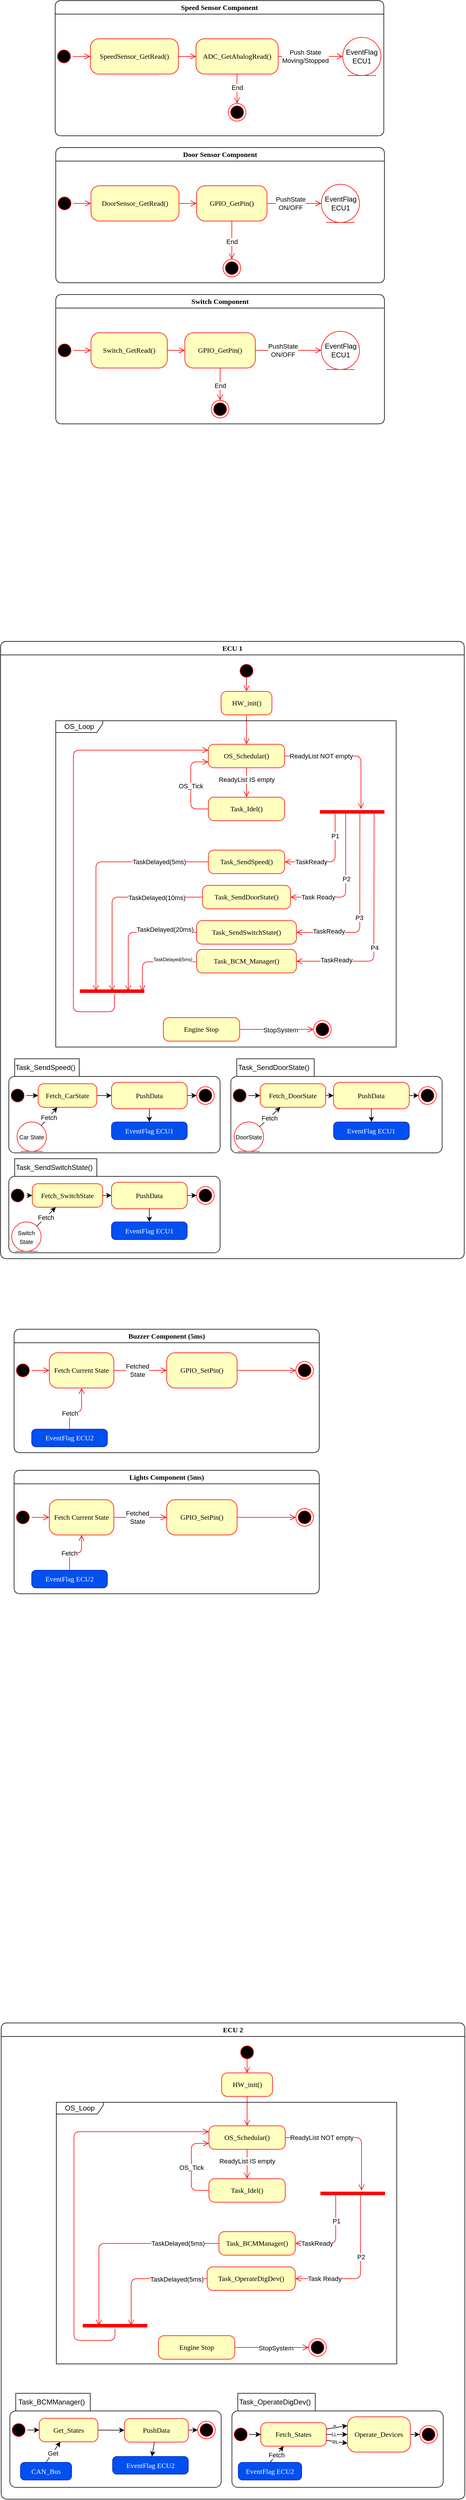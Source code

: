<mxfile version="21.1.2" type="device">
  <diagram name="Page-1" id="58cdce13-f638-feb5-8d6f-7d28b1aa9fa0">
    <mxGraphModel dx="1418" dy="828" grid="1" gridSize="10" guides="1" tooltips="1" connect="1" arrows="1" fold="1" page="1" pageScale="1" pageWidth="827" pageHeight="1169" background="none" math="0" shadow="0">
      <root>
        <mxCell id="0" />
        <mxCell id="1" parent="0" />
        <mxCell id="2a3bc250acf0617d-7" value="Speed Sensor Component" style="swimlane;whiteSpace=wrap;html=1;rounded=1;shadow=0;comic=0;labelBackgroundColor=none;strokeWidth=1;fontFamily=Verdana;fontSize=12;align=center;" parent="1" vertex="1">
          <mxGeometry x="110" y="100" width="560" height="230" as="geometry">
            <mxRectangle x="85" y="10" width="200" height="30" as="alternateBounds" />
          </mxGeometry>
        </mxCell>
        <mxCell id="3cde6dad864a17aa-10" style="edgeStyle=elbowEdgeStyle;html=1;labelBackgroundColor=none;endArrow=open;endSize=8;strokeColor=#ff0000;fontFamily=Verdana;fontSize=12;align=left;" parent="2a3bc250acf0617d-7" source="382b91b5511bd0f7-8" target="3cde6dad864a17aa-1" edge="1">
          <mxGeometry relative="1" as="geometry" />
        </mxCell>
        <mxCell id="382b91b5511bd0f7-8" value="SpeedSensor_GetRead()" style="rounded=1;whiteSpace=wrap;html=1;arcSize=24;fillColor=#ffffc0;strokeColor=#ff0000;shadow=0;comic=0;labelBackgroundColor=none;fontFamily=Verdana;fontSize=12;fontColor=#000000;align=center;" parent="2a3bc250acf0617d-7" vertex="1">
          <mxGeometry x="60" y="65" width="150" height="60" as="geometry" />
        </mxCell>
        <mxCell id="24f968d109e7d6b4-3" value="" style="ellipse;html=1;shape=endState;fillColor=#000000;strokeColor=#ff0000;rounded=1;shadow=0;comic=0;labelBackgroundColor=none;fontFamily=Verdana;fontSize=12;fontColor=#000000;align=center;" parent="2a3bc250acf0617d-7" vertex="1">
          <mxGeometry x="295" y="175" width="30" height="30" as="geometry" />
        </mxCell>
        <mxCell id="3cde6dad864a17aa-9" style="edgeStyle=elbowEdgeStyle;html=1;labelBackgroundColor=none;endArrow=open;endSize=8;strokeColor=#ff0000;fontFamily=Verdana;fontSize=12;align=left;" parent="2a3bc250acf0617d-7" source="2a3bc250acf0617d-3" target="382b91b5511bd0f7-8" edge="1">
          <mxGeometry relative="1" as="geometry" />
        </mxCell>
        <mxCell id="2a3bc250acf0617d-3" value="" style="ellipse;html=1;shape=startState;fillColor=#000000;strokeColor=#ff0000;rounded=1;shadow=0;comic=0;labelBackgroundColor=none;fontFamily=Verdana;fontSize=12;fontColor=#000000;align=center;direction=south;" parent="2a3bc250acf0617d-7" vertex="1">
          <mxGeometry y="80" width="30" height="30" as="geometry" />
        </mxCell>
        <mxCell id="3cde6dad864a17aa-11" style="edgeStyle=elbowEdgeStyle;html=1;labelBackgroundColor=none;endArrow=open;endSize=8;strokeColor=#ff0000;fontFamily=Verdana;fontSize=12;align=left;entryX=0;entryY=0.5;entryDx=0;entryDy=0;exitX=1;exitY=0.5;exitDx=0;exitDy=0;" parent="2a3bc250acf0617d-7" source="3cde6dad864a17aa-1" target="_AYD7b4ZwWidKNxs3BEM-18" edge="1">
          <mxGeometry relative="1" as="geometry">
            <mxPoint x="560" y="95" as="sourcePoint" />
            <mxPoint x="480.0" y="95" as="targetPoint" />
          </mxGeometry>
        </mxCell>
        <mxCell id="_AYD7b4ZwWidKNxs3BEM-8" value="Push State&lt;br&gt;Moving/Stopped" style="edgeLabel;html=1;align=center;verticalAlign=middle;resizable=0;points=[];" parent="3cde6dad864a17aa-11" vertex="1" connectable="0">
          <mxGeometry x="-0.271" relative="1" as="geometry">
            <mxPoint x="6" as="offset" />
          </mxGeometry>
        </mxCell>
        <mxCell id="3cde6dad864a17aa-1" value="ADC_GetAbalogRead()" style="rounded=1;whiteSpace=wrap;html=1;arcSize=24;fillColor=#ffffc0;strokeColor=#ff0000;shadow=0;comic=0;labelBackgroundColor=none;fontFamily=Verdana;fontSize=12;fontColor=#000000;align=center;" parent="2a3bc250acf0617d-7" vertex="1">
          <mxGeometry x="240" y="65" width="140" height="60" as="geometry" />
        </mxCell>
        <mxCell id="_AYD7b4ZwWidKNxs3BEM-18" value="EventFlag&lt;br&gt;ECU1" style="ellipse;shape=umlEntity;whiteSpace=wrap;html=1;strokeColor=#FF0000;" parent="2a3bc250acf0617d-7" vertex="1">
          <mxGeometry x="490" y="62.5" width="65" height="65" as="geometry" />
        </mxCell>
        <mxCell id="_AYD7b4ZwWidKNxs3BEM-25" style="edgeStyle=elbowEdgeStyle;rounded=1;orthogonalLoop=1;jettySize=auto;html=1;strokeColor=#FF0000;exitX=0.498;exitY=0.983;exitDx=0;exitDy=0;elbow=vertical;endArrow=open;endFill=0;endSize=8;entryX=0.5;entryY=0;entryDx=0;entryDy=0;exitPerimeter=0;" parent="2a3bc250acf0617d-7" source="3cde6dad864a17aa-1" target="24f968d109e7d6b4-3" edge="1">
          <mxGeometry relative="1" as="geometry">
            <mxPoint x="85" y="155" as="targetPoint" />
            <mxPoint x="310" y="130" as="sourcePoint" />
            <Array as="points">
              <mxPoint x="315" y="155" />
            </Array>
          </mxGeometry>
        </mxCell>
        <mxCell id="_AYD7b4ZwWidKNxs3BEM-29" value="End" style="edgeLabel;html=1;align=center;verticalAlign=middle;resizable=0;points=[];" parent="_AYD7b4ZwWidKNxs3BEM-25" vertex="1" connectable="0">
          <mxGeometry x="0.068" relative="1" as="geometry">
            <mxPoint y="-4" as="offset" />
          </mxGeometry>
        </mxCell>
        <mxCell id="_AYD7b4ZwWidKNxs3BEM-30" value="Door Sensor Component" style="swimlane;whiteSpace=wrap;html=1;rounded=1;shadow=0;comic=0;labelBackgroundColor=none;strokeWidth=1;fontFamily=Verdana;fontSize=12;align=center;" parent="1" vertex="1">
          <mxGeometry x="111" y="350" width="560" height="230" as="geometry">
            <mxRectangle x="85" y="10" width="200" height="30" as="alternateBounds" />
          </mxGeometry>
        </mxCell>
        <mxCell id="_AYD7b4ZwWidKNxs3BEM-31" style="edgeStyle=elbowEdgeStyle;html=1;labelBackgroundColor=none;endArrow=open;endSize=8;strokeColor=#ff0000;fontFamily=Verdana;fontSize=12;align=left;" parent="_AYD7b4ZwWidKNxs3BEM-30" source="_AYD7b4ZwWidKNxs3BEM-32" target="_AYD7b4ZwWidKNxs3BEM-38" edge="1">
          <mxGeometry relative="1" as="geometry" />
        </mxCell>
        <mxCell id="_AYD7b4ZwWidKNxs3BEM-32" value="DoorSensor_GetRead()" style="rounded=1;whiteSpace=wrap;html=1;arcSize=24;fillColor=#ffffc0;strokeColor=#ff0000;shadow=0;comic=0;labelBackgroundColor=none;fontFamily=Verdana;fontSize=12;fontColor=#000000;align=center;" parent="_AYD7b4ZwWidKNxs3BEM-30" vertex="1">
          <mxGeometry x="60" y="65" width="150" height="60" as="geometry" />
        </mxCell>
        <mxCell id="_AYD7b4ZwWidKNxs3BEM-33" value="" style="ellipse;html=1;shape=endState;fillColor=#000000;strokeColor=#ff0000;rounded=1;shadow=0;comic=0;labelBackgroundColor=none;fontFamily=Verdana;fontSize=12;fontColor=#000000;align=center;" parent="_AYD7b4ZwWidKNxs3BEM-30" vertex="1">
          <mxGeometry x="285" y="190" width="30" height="30" as="geometry" />
        </mxCell>
        <mxCell id="_AYD7b4ZwWidKNxs3BEM-34" style="edgeStyle=elbowEdgeStyle;html=1;labelBackgroundColor=none;endArrow=open;endSize=8;strokeColor=#ff0000;fontFamily=Verdana;fontSize=12;align=left;" parent="_AYD7b4ZwWidKNxs3BEM-30" source="_AYD7b4ZwWidKNxs3BEM-35" target="_AYD7b4ZwWidKNxs3BEM-32" edge="1">
          <mxGeometry relative="1" as="geometry" />
        </mxCell>
        <mxCell id="_AYD7b4ZwWidKNxs3BEM-35" value="" style="ellipse;html=1;shape=startState;fillColor=#000000;strokeColor=#ff0000;rounded=1;shadow=0;comic=0;labelBackgroundColor=none;fontFamily=Verdana;fontSize=12;fontColor=#000000;align=center;direction=south;" parent="_AYD7b4ZwWidKNxs3BEM-30" vertex="1">
          <mxGeometry y="80" width="30" height="30" as="geometry" />
        </mxCell>
        <mxCell id="_AYD7b4ZwWidKNxs3BEM-36" style="edgeStyle=elbowEdgeStyle;html=1;labelBackgroundColor=none;endArrow=open;endSize=8;strokeColor=#ff0000;fontFamily=Verdana;fontSize=12;align=left;entryX=0;entryY=0.5;entryDx=0;entryDy=0;" parent="_AYD7b4ZwWidKNxs3BEM-30" source="_AYD7b4ZwWidKNxs3BEM-38" target="_AYD7b4ZwWidKNxs3BEM-39" edge="1">
          <mxGeometry relative="1" as="geometry">
            <mxPoint x="480.0" y="95" as="targetPoint" />
          </mxGeometry>
        </mxCell>
        <mxCell id="_AYD7b4ZwWidKNxs3BEM-37" value="PushState&lt;br&gt;ON/OFF" style="edgeLabel;html=1;align=center;verticalAlign=middle;resizable=0;points=[];" parent="_AYD7b4ZwWidKNxs3BEM-36" vertex="1" connectable="0">
          <mxGeometry x="-0.271" relative="1" as="geometry">
            <mxPoint x="6" as="offset" />
          </mxGeometry>
        </mxCell>
        <mxCell id="_AYD7b4ZwWidKNxs3BEM-38" value="GPIO_GetPin()" style="rounded=1;whiteSpace=wrap;html=1;arcSize=24;fillColor=#ffffc0;strokeColor=#ff0000;shadow=0;comic=0;labelBackgroundColor=none;fontFamily=Verdana;fontSize=12;fontColor=#000000;align=center;" parent="_AYD7b4ZwWidKNxs3BEM-30" vertex="1">
          <mxGeometry x="240" y="65" width="120" height="60" as="geometry" />
        </mxCell>
        <mxCell id="_AYD7b4ZwWidKNxs3BEM-39" value="EventFlag&lt;br&gt;ECU1" style="ellipse;shape=umlEntity;whiteSpace=wrap;html=1;strokeColor=#FF0000;" parent="_AYD7b4ZwWidKNxs3BEM-30" vertex="1">
          <mxGeometry x="452.5" y="62.5" width="65" height="65" as="geometry" />
        </mxCell>
        <mxCell id="_AYD7b4ZwWidKNxs3BEM-43" style="edgeStyle=elbowEdgeStyle;rounded=1;orthogonalLoop=1;jettySize=auto;html=1;strokeColor=#FF0000;elbow=vertical;entryX=0.5;entryY=0;entryDx=0;entryDy=0;endArrow=open;endFill=0;endSize=8;exitX=0.5;exitY=1;exitDx=0;exitDy=0;" parent="_AYD7b4ZwWidKNxs3BEM-30" source="_AYD7b4ZwWidKNxs3BEM-38" target="_AYD7b4ZwWidKNxs3BEM-33" edge="1">
          <mxGeometry relative="1" as="geometry">
            <mxPoint x="520" y="205" as="targetPoint" />
            <mxPoint x="350" y="140" as="sourcePoint" />
            <Array as="points">
              <mxPoint x="360" y="170" />
            </Array>
          </mxGeometry>
        </mxCell>
        <mxCell id="_AYD7b4ZwWidKNxs3BEM-44" value="End" style="edgeLabel;html=1;align=center;verticalAlign=middle;resizable=0;points=[];" parent="_AYD7b4ZwWidKNxs3BEM-43" vertex="1" connectable="0">
          <mxGeometry x="0.068" relative="1" as="geometry">
            <mxPoint as="offset" />
          </mxGeometry>
        </mxCell>
        <mxCell id="_AYD7b4ZwWidKNxs3BEM-45" value="Switch Component" style="swimlane;whiteSpace=wrap;html=1;rounded=1;shadow=0;comic=0;labelBackgroundColor=none;strokeWidth=1;fontFamily=Verdana;fontSize=12;align=center;" parent="1" vertex="1">
          <mxGeometry x="111" y="600" width="560" height="220" as="geometry">
            <mxRectangle x="85" y="10" width="200" height="30" as="alternateBounds" />
          </mxGeometry>
        </mxCell>
        <mxCell id="_AYD7b4ZwWidKNxs3BEM-46" style="edgeStyle=elbowEdgeStyle;html=1;labelBackgroundColor=none;endArrow=open;endSize=8;strokeColor=#ff0000;fontFamily=Verdana;fontSize=12;align=left;" parent="_AYD7b4ZwWidKNxs3BEM-45" source="_AYD7b4ZwWidKNxs3BEM-47" target="_AYD7b4ZwWidKNxs3BEM-53" edge="1">
          <mxGeometry relative="1" as="geometry" />
        </mxCell>
        <mxCell id="_AYD7b4ZwWidKNxs3BEM-47" value="Switch_GetRead()" style="rounded=1;whiteSpace=wrap;html=1;arcSize=24;fillColor=#ffffc0;strokeColor=#ff0000;shadow=0;comic=0;labelBackgroundColor=none;fontFamily=Verdana;fontSize=12;fontColor=#000000;align=center;" parent="_AYD7b4ZwWidKNxs3BEM-45" vertex="1">
          <mxGeometry x="60" y="65" width="130" height="60" as="geometry" />
        </mxCell>
        <mxCell id="_AYD7b4ZwWidKNxs3BEM-48" value="" style="ellipse;html=1;shape=endState;fillColor=#000000;strokeColor=#ff0000;rounded=1;shadow=0;comic=0;labelBackgroundColor=none;fontFamily=Verdana;fontSize=12;fontColor=#000000;align=center;" parent="_AYD7b4ZwWidKNxs3BEM-45" vertex="1">
          <mxGeometry x="265" y="180" width="30" height="30" as="geometry" />
        </mxCell>
        <mxCell id="_AYD7b4ZwWidKNxs3BEM-49" style="edgeStyle=elbowEdgeStyle;html=1;labelBackgroundColor=none;endArrow=open;endSize=8;strokeColor=#ff0000;fontFamily=Verdana;fontSize=12;align=left;" parent="_AYD7b4ZwWidKNxs3BEM-45" source="_AYD7b4ZwWidKNxs3BEM-50" target="_AYD7b4ZwWidKNxs3BEM-47" edge="1">
          <mxGeometry relative="1" as="geometry" />
        </mxCell>
        <mxCell id="_AYD7b4ZwWidKNxs3BEM-50" value="" style="ellipse;html=1;shape=startState;fillColor=#000000;strokeColor=#ff0000;rounded=1;shadow=0;comic=0;labelBackgroundColor=none;fontFamily=Verdana;fontSize=12;fontColor=#000000;align=center;direction=south;" parent="_AYD7b4ZwWidKNxs3BEM-45" vertex="1">
          <mxGeometry y="80" width="30" height="30" as="geometry" />
        </mxCell>
        <mxCell id="_AYD7b4ZwWidKNxs3BEM-51" style="edgeStyle=elbowEdgeStyle;html=1;labelBackgroundColor=none;endArrow=open;endSize=8;strokeColor=#ff0000;fontFamily=Verdana;fontSize=12;align=left;entryX=0;entryY=0.5;entryDx=0;entryDy=0;" parent="_AYD7b4ZwWidKNxs3BEM-45" source="_AYD7b4ZwWidKNxs3BEM-53" target="_AYD7b4ZwWidKNxs3BEM-54" edge="1">
          <mxGeometry relative="1" as="geometry">
            <mxPoint x="480.0" y="95" as="targetPoint" />
          </mxGeometry>
        </mxCell>
        <mxCell id="_AYD7b4ZwWidKNxs3BEM-52" value="PushState&lt;br&gt;ON/OFF" style="edgeLabel;html=1;align=center;verticalAlign=middle;resizable=0;points=[];" parent="_AYD7b4ZwWidKNxs3BEM-51" vertex="1" connectable="0">
          <mxGeometry x="-0.271" relative="1" as="geometry">
            <mxPoint x="6" as="offset" />
          </mxGeometry>
        </mxCell>
        <mxCell id="_AYD7b4ZwWidKNxs3BEM-53" value="GPIO_GetPin()" style="rounded=1;whiteSpace=wrap;html=1;arcSize=24;fillColor=#ffffc0;strokeColor=#ff0000;shadow=0;comic=0;labelBackgroundColor=none;fontFamily=Verdana;fontSize=12;fontColor=#000000;align=center;" parent="_AYD7b4ZwWidKNxs3BEM-45" vertex="1">
          <mxGeometry x="220" y="65" width="120" height="60" as="geometry" />
        </mxCell>
        <mxCell id="_AYD7b4ZwWidKNxs3BEM-54" value="EventFlag&lt;br&gt;ECU1" style="ellipse;shape=umlEntity;whiteSpace=wrap;html=1;strokeColor=#FF0000;" parent="_AYD7b4ZwWidKNxs3BEM-45" vertex="1">
          <mxGeometry x="452.5" y="62.5" width="65" height="65" as="geometry" />
        </mxCell>
        <mxCell id="_AYD7b4ZwWidKNxs3BEM-58" style="edgeStyle=elbowEdgeStyle;rounded=1;orthogonalLoop=1;jettySize=auto;html=1;strokeColor=#FF0000;elbow=vertical;endArrow=open;endFill=0;endSize=8;exitX=0.5;exitY=1;exitDx=0;exitDy=0;entryX=0.5;entryY=0;entryDx=0;entryDy=0;" parent="_AYD7b4ZwWidKNxs3BEM-45" source="_AYD7b4ZwWidKNxs3BEM-53" target="_AYD7b4ZwWidKNxs3BEM-48" edge="1">
          <mxGeometry relative="1" as="geometry">
            <mxPoint x="480" y="210" as="targetPoint" />
            <mxPoint x="430" y="100" as="sourcePoint" />
            <Array as="points">
              <mxPoint x="310" y="160" />
              <mxPoint x="520" y="150" />
              <mxPoint x="580" y="205" />
            </Array>
          </mxGeometry>
        </mxCell>
        <mxCell id="_AYD7b4ZwWidKNxs3BEM-59" value="End" style="edgeLabel;html=1;align=center;verticalAlign=middle;resizable=0;points=[];" parent="_AYD7b4ZwWidKNxs3BEM-58" vertex="1" connectable="0">
          <mxGeometry x="0.068" relative="1" as="geometry">
            <mxPoint as="offset" />
          </mxGeometry>
        </mxCell>
        <mxCell id="_AYD7b4ZwWidKNxs3BEM-60" value="Buzzer Component (5ms)" style="swimlane;whiteSpace=wrap;html=1;rounded=1;shadow=0;comic=0;labelBackgroundColor=none;strokeWidth=1;fontFamily=Verdana;fontSize=12;align=center;" parent="1" vertex="1">
          <mxGeometry x="40" y="2360" width="520" height="210" as="geometry">
            <mxRectangle x="85" y="10" width="200" height="30" as="alternateBounds" />
          </mxGeometry>
        </mxCell>
        <mxCell id="_AYD7b4ZwWidKNxs3BEM-61" style="edgeStyle=elbowEdgeStyle;html=1;labelBackgroundColor=none;endArrow=open;endSize=8;strokeColor=#ff0000;fontFamily=Verdana;fontSize=12;align=left;" parent="_AYD7b4ZwWidKNxs3BEM-60" source="_AYD7b4ZwWidKNxs3BEM-62" target="_AYD7b4ZwWidKNxs3BEM-68" edge="1">
          <mxGeometry relative="1" as="geometry" />
        </mxCell>
        <mxCell id="_AYD7b4ZwWidKNxs3BEM-77" value="Fetched&lt;br&gt;State" style="edgeLabel;html=1;align=center;verticalAlign=middle;resizable=0;points=[];" parent="_AYD7b4ZwWidKNxs3BEM-61" vertex="1" connectable="0">
          <mxGeometry x="-0.222" y="2" relative="1" as="geometry">
            <mxPoint x="5" y="2" as="offset" />
          </mxGeometry>
        </mxCell>
        <mxCell id="_AYD7b4ZwWidKNxs3BEM-62" value="Fetch Current State" style="rounded=1;whiteSpace=wrap;html=1;arcSize=24;fillColor=#ffffc0;strokeColor=#ff0000;shadow=0;comic=0;labelBackgroundColor=none;fontFamily=Verdana;fontSize=12;fontColor=#000000;align=center;" parent="_AYD7b4ZwWidKNxs3BEM-60" vertex="1">
          <mxGeometry x="60" y="40" width="110" height="60" as="geometry" />
        </mxCell>
        <mxCell id="_AYD7b4ZwWidKNxs3BEM-63" value="" style="ellipse;html=1;shape=endState;fillColor=#000000;strokeColor=#ff0000;rounded=1;shadow=0;comic=0;labelBackgroundColor=none;fontFamily=Verdana;fontSize=12;fontColor=#000000;align=center;" parent="_AYD7b4ZwWidKNxs3BEM-60" vertex="1">
          <mxGeometry x="480" y="55" width="30" height="30" as="geometry" />
        </mxCell>
        <mxCell id="_AYD7b4ZwWidKNxs3BEM-64" style="edgeStyle=elbowEdgeStyle;html=1;labelBackgroundColor=none;endArrow=open;endSize=8;strokeColor=#ff0000;fontFamily=Verdana;fontSize=12;align=left;" parent="_AYD7b4ZwWidKNxs3BEM-60" source="_AYD7b4ZwWidKNxs3BEM-65" target="_AYD7b4ZwWidKNxs3BEM-62" edge="1">
          <mxGeometry relative="1" as="geometry" />
        </mxCell>
        <mxCell id="_AYD7b4ZwWidKNxs3BEM-65" value="" style="ellipse;html=1;shape=startState;fillColor=#000000;strokeColor=#ff0000;rounded=1;shadow=0;comic=0;labelBackgroundColor=none;fontFamily=Verdana;fontSize=12;fontColor=#000000;align=center;direction=south;" parent="_AYD7b4ZwWidKNxs3BEM-60" vertex="1">
          <mxGeometry y="55" width="30" height="30" as="geometry" />
        </mxCell>
        <mxCell id="_AYD7b4ZwWidKNxs3BEM-66" style="edgeStyle=elbowEdgeStyle;html=1;labelBackgroundColor=none;endArrow=open;endSize=8;strokeColor=#ff0000;fontFamily=Verdana;fontSize=12;align=left;entryX=0;entryY=0.5;entryDx=0;entryDy=0;" parent="_AYD7b4ZwWidKNxs3BEM-60" source="_AYD7b4ZwWidKNxs3BEM-68" target="_AYD7b4ZwWidKNxs3BEM-63" edge="1">
          <mxGeometry relative="1" as="geometry">
            <mxPoint x="452.5" y="70" as="targetPoint" />
          </mxGeometry>
        </mxCell>
        <mxCell id="_AYD7b4ZwWidKNxs3BEM-68" value="GPIO_SetPin()" style="rounded=1;whiteSpace=wrap;html=1;arcSize=24;fillColor=#ffffc0;strokeColor=#ff0000;shadow=0;comic=0;labelBackgroundColor=none;fontFamily=Verdana;fontSize=12;fontColor=#000000;align=center;" parent="_AYD7b4ZwWidKNxs3BEM-60" vertex="1">
          <mxGeometry x="260" y="40" width="120" height="60" as="geometry" />
        </mxCell>
        <mxCell id="_AYD7b4ZwWidKNxs3BEM-76" style="edgeStyle=elbowEdgeStyle;html=1;labelBackgroundColor=none;endArrow=open;endSize=8;strokeColor=#ff0000;fontFamily=Verdana;fontSize=12;align=left;exitX=0.5;exitY=0;exitDx=0;exitDy=0;entryX=0.5;entryY=1;entryDx=0;entryDy=0;elbow=vertical;" parent="_AYD7b4ZwWidKNxs3BEM-60" source="iiVEIna4X_lSnse7oa7T-350" target="_AYD7b4ZwWidKNxs3BEM-62" edge="1">
          <mxGeometry relative="1" as="geometry">
            <mxPoint x="92.5" y="160" as="sourcePoint" />
            <mxPoint x="120" y="150" as="targetPoint" />
            <Array as="points">
              <mxPoint x="100" y="140" />
            </Array>
          </mxGeometry>
        </mxCell>
        <mxCell id="_AYD7b4ZwWidKNxs3BEM-89" value="Fetch" style="edgeLabel;html=1;align=center;verticalAlign=middle;resizable=0;points=[];" parent="_AYD7b4ZwWidKNxs3BEM-76" vertex="1" connectable="0">
          <mxGeometry x="-0.403" relative="1" as="geometry">
            <mxPoint as="offset" />
          </mxGeometry>
        </mxCell>
        <mxCell id="iiVEIna4X_lSnse7oa7T-350" value="EventFlag ECU2" style="whiteSpace=wrap;html=1;fontFamily=Verdana;rounded=1;arcSize=24;shadow=0;comic=0;labelBackgroundColor=none;fillColor=#0050ef;fontColor=#ffffff;strokeColor=#001DBC;" parent="_AYD7b4ZwWidKNxs3BEM-60" vertex="1">
          <mxGeometry x="30" y="170" width="128.99" height="30" as="geometry" />
        </mxCell>
        <mxCell id="_AYD7b4ZwWidKNxs3BEM-78" value="Lights Component (5ms)" style="swimlane;whiteSpace=wrap;html=1;rounded=1;shadow=0;comic=0;labelBackgroundColor=none;strokeWidth=1;fontFamily=Verdana;fontSize=12;align=center;" parent="1" vertex="1">
          <mxGeometry x="40" y="2600" width="520" height="210" as="geometry">
            <mxRectangle x="85" y="10" width="200" height="30" as="alternateBounds" />
          </mxGeometry>
        </mxCell>
        <mxCell id="_AYD7b4ZwWidKNxs3BEM-79" style="edgeStyle=elbowEdgeStyle;html=1;labelBackgroundColor=none;endArrow=open;endSize=8;strokeColor=#ff0000;fontFamily=Verdana;fontSize=12;align=left;" parent="_AYD7b4ZwWidKNxs3BEM-78" source="_AYD7b4ZwWidKNxs3BEM-81" target="_AYD7b4ZwWidKNxs3BEM-86" edge="1">
          <mxGeometry relative="1" as="geometry" />
        </mxCell>
        <mxCell id="_AYD7b4ZwWidKNxs3BEM-80" value="Fetched&lt;br&gt;State" style="edgeLabel;html=1;align=center;verticalAlign=middle;resizable=0;points=[];" parent="_AYD7b4ZwWidKNxs3BEM-79" vertex="1" connectable="0">
          <mxGeometry x="-0.222" y="2" relative="1" as="geometry">
            <mxPoint x="5" y="2" as="offset" />
          </mxGeometry>
        </mxCell>
        <mxCell id="_AYD7b4ZwWidKNxs3BEM-81" value="Fetch Current State" style="rounded=1;whiteSpace=wrap;html=1;arcSize=24;fillColor=#ffffc0;strokeColor=#ff0000;shadow=0;comic=0;labelBackgroundColor=none;fontFamily=Verdana;fontSize=12;fontColor=#000000;align=center;" parent="_AYD7b4ZwWidKNxs3BEM-78" vertex="1">
          <mxGeometry x="60" y="50" width="110" height="60" as="geometry" />
        </mxCell>
        <mxCell id="_AYD7b4ZwWidKNxs3BEM-82" value="" style="ellipse;html=1;shape=endState;fillColor=#000000;strokeColor=#ff0000;rounded=1;shadow=0;comic=0;labelBackgroundColor=none;fontFamily=Verdana;fontSize=12;fontColor=#000000;align=center;" parent="_AYD7b4ZwWidKNxs3BEM-78" vertex="1">
          <mxGeometry x="480" y="65" width="30" height="30" as="geometry" />
        </mxCell>
        <mxCell id="_AYD7b4ZwWidKNxs3BEM-83" style="edgeStyle=elbowEdgeStyle;html=1;labelBackgroundColor=none;endArrow=open;endSize=8;strokeColor=#ff0000;fontFamily=Verdana;fontSize=12;align=left;" parent="_AYD7b4ZwWidKNxs3BEM-78" source="_AYD7b4ZwWidKNxs3BEM-84" target="_AYD7b4ZwWidKNxs3BEM-81" edge="1">
          <mxGeometry relative="1" as="geometry" />
        </mxCell>
        <mxCell id="_AYD7b4ZwWidKNxs3BEM-84" value="" style="ellipse;html=1;shape=startState;fillColor=#000000;strokeColor=#ff0000;rounded=1;shadow=0;comic=0;labelBackgroundColor=none;fontFamily=Verdana;fontSize=12;fontColor=#000000;align=center;direction=south;" parent="_AYD7b4ZwWidKNxs3BEM-78" vertex="1">
          <mxGeometry y="65" width="30" height="30" as="geometry" />
        </mxCell>
        <mxCell id="_AYD7b4ZwWidKNxs3BEM-85" style="edgeStyle=elbowEdgeStyle;html=1;labelBackgroundColor=none;endArrow=open;endSize=8;strokeColor=#ff0000;fontFamily=Verdana;fontSize=12;align=left;entryX=0;entryY=0.5;entryDx=0;entryDy=0;" parent="_AYD7b4ZwWidKNxs3BEM-78" source="_AYD7b4ZwWidKNxs3BEM-86" target="_AYD7b4ZwWidKNxs3BEM-82" edge="1">
          <mxGeometry relative="1" as="geometry">
            <mxPoint x="452.5" y="80" as="targetPoint" />
          </mxGeometry>
        </mxCell>
        <mxCell id="_AYD7b4ZwWidKNxs3BEM-86" value="GPIO_SetPin()" style="rounded=1;whiteSpace=wrap;html=1;arcSize=24;fillColor=#ffffc0;strokeColor=#ff0000;shadow=0;comic=0;labelBackgroundColor=none;fontFamily=Verdana;fontSize=12;fontColor=#000000;align=center;" parent="_AYD7b4ZwWidKNxs3BEM-78" vertex="1">
          <mxGeometry x="260" y="50" width="120" height="60" as="geometry" />
        </mxCell>
        <mxCell id="_AYD7b4ZwWidKNxs3BEM-88" style="edgeStyle=elbowEdgeStyle;html=1;labelBackgroundColor=none;endArrow=open;endSize=8;strokeColor=#ff0000;fontFamily=Verdana;fontSize=12;align=left;exitX=0.5;exitY=0;exitDx=0;exitDy=0;entryX=0.5;entryY=1;entryDx=0;entryDy=0;elbow=vertical;" parent="_AYD7b4ZwWidKNxs3BEM-78" source="iiVEIna4X_lSnse7oa7T-351" target="_AYD7b4ZwWidKNxs3BEM-81" edge="1">
          <mxGeometry relative="1" as="geometry">
            <mxPoint x="92.5" y="160" as="sourcePoint" />
            <mxPoint x="120" y="150" as="targetPoint" />
            <Array as="points">
              <mxPoint x="100" y="140" />
            </Array>
          </mxGeometry>
        </mxCell>
        <mxCell id="_AYD7b4ZwWidKNxs3BEM-90" value="Fetch" style="edgeLabel;html=1;align=center;verticalAlign=middle;resizable=0;points=[];" parent="_AYD7b4ZwWidKNxs3BEM-88" vertex="1" connectable="0">
          <mxGeometry x="-0.438" y="1" relative="1" as="geometry">
            <mxPoint y="-7" as="offset" />
          </mxGeometry>
        </mxCell>
        <mxCell id="iiVEIna4X_lSnse7oa7T-351" value="EventFlag ECU2" style="whiteSpace=wrap;html=1;fontFamily=Verdana;rounded=1;arcSize=24;shadow=0;comic=0;labelBackgroundColor=none;fillColor=#0050ef;fontColor=#ffffff;strokeColor=#001DBC;" parent="_AYD7b4ZwWidKNxs3BEM-78" vertex="1">
          <mxGeometry x="30" y="170" width="128.99" height="30" as="geometry" />
        </mxCell>
        <mxCell id="_AYD7b4ZwWidKNxs3BEM-138" value="ECU 1" style="swimlane;whiteSpace=wrap;html=1;rounded=1;shadow=0;comic=0;labelBackgroundColor=none;strokeWidth=1;fontFamily=Verdana;fontSize=12;align=center;" parent="1" vertex="1">
          <mxGeometry x="17" y="1190" width="790.01" height="1050" as="geometry">
            <mxRectangle x="30" y="1190" width="200" height="30" as="alternateBounds" />
          </mxGeometry>
        </mxCell>
        <mxCell id="_AYD7b4ZwWidKNxs3BEM-140" value="HW_init()" style="rounded=1;whiteSpace=wrap;html=1;arcSize=24;fillColor=#ffffc0;strokeColor=#ff0000;shadow=0;comic=0;labelBackgroundColor=none;fontFamily=Verdana;fontSize=12;fontColor=#000000;align=center;" parent="_AYD7b4ZwWidKNxs3BEM-138" vertex="1">
          <mxGeometry x="375.67" y="85" width="86.67" height="40" as="geometry" />
        </mxCell>
        <mxCell id="_AYD7b4ZwWidKNxs3BEM-142" style="edgeStyle=elbowEdgeStyle;html=1;labelBackgroundColor=none;endArrow=open;endSize=8;strokeColor=#ff0000;fontFamily=Verdana;fontSize=12;align=left;elbow=vertical;exitX=1;exitY=0.5;exitDx=0;exitDy=0;entryX=0.5;entryY=0;entryDx=0;entryDy=0;" parent="_AYD7b4ZwWidKNxs3BEM-138" source="_AYD7b4ZwWidKNxs3BEM-143" target="_AYD7b4ZwWidKNxs3BEM-140" edge="1">
          <mxGeometry relative="1" as="geometry">
            <mxPoint x="414" y="35" as="sourcePoint" />
            <mxPoint x="419" y="75" as="targetPoint" />
            <Array as="points">
              <mxPoint x="414" y="35" />
            </Array>
          </mxGeometry>
        </mxCell>
        <mxCell id="_AYD7b4ZwWidKNxs3BEM-143" value="" style="ellipse;html=1;shape=startState;fillColor=#000000;strokeColor=#ff0000;rounded=1;shadow=0;comic=0;labelBackgroundColor=none;fontFamily=Verdana;fontSize=12;fontColor=#000000;align=center;direction=south;" parent="_AYD7b4ZwWidKNxs3BEM-138" vertex="1">
          <mxGeometry x="404.01" y="35" width="30" height="30" as="geometry" />
        </mxCell>
        <mxCell id="_AYD7b4ZwWidKNxs3BEM-158" value="OS_Schedular()" style="rounded=1;whiteSpace=wrap;html=1;arcSize=24;fillColor=#ffffc0;strokeColor=#ff0000;shadow=0;comic=0;labelBackgroundColor=none;fontFamily=Verdana;fontSize=12;fontColor=#000000;align=center;" parent="_AYD7b4ZwWidKNxs3BEM-138" vertex="1">
          <mxGeometry x="354" y="175" width="130.01" height="40" as="geometry" />
        </mxCell>
        <mxCell id="_AYD7b4ZwWidKNxs3BEM-160" style="edgeStyle=elbowEdgeStyle;html=1;labelBackgroundColor=none;endArrow=open;endSize=8;strokeColor=#ff0000;fontFamily=Verdana;fontSize=12;align=left;elbow=vertical;exitX=0.5;exitY=1;exitDx=0;exitDy=0;entryX=0.5;entryY=0;entryDx=0;entryDy=0;" parent="_AYD7b4ZwWidKNxs3BEM-138" source="_AYD7b4ZwWidKNxs3BEM-140" target="_AYD7b4ZwWidKNxs3BEM-158" edge="1">
          <mxGeometry relative="1" as="geometry">
            <mxPoint x="418.58" y="155" as="sourcePoint" />
            <mxPoint x="434" y="185" as="targetPoint" />
            <Array as="points">
              <mxPoint x="414" y="135" />
            </Array>
          </mxGeometry>
        </mxCell>
        <mxCell id="_AYD7b4ZwWidKNxs3BEM-161" value="Task_Idel()" style="rounded=1;whiteSpace=wrap;html=1;arcSize=24;fillColor=#ffffc0;strokeColor=#ff0000;shadow=0;comic=0;labelBackgroundColor=none;fontFamily=Verdana;fontSize=12;fontColor=#000000;align=center;" parent="_AYD7b4ZwWidKNxs3BEM-138" vertex="1">
          <mxGeometry x="354" y="265" width="130.01" height="40" as="geometry" />
        </mxCell>
        <mxCell id="_AYD7b4ZwWidKNxs3BEM-162" value="Task_SendSpeed()" style="rounded=1;whiteSpace=wrap;html=1;arcSize=24;fillColor=#ffffc0;strokeColor=#ff0000;shadow=0;comic=0;labelBackgroundColor=none;fontFamily=Verdana;fontSize=12;fontColor=#000000;align=center;" parent="_AYD7b4ZwWidKNxs3BEM-138" vertex="1">
          <mxGeometry x="354" y="355" width="130.01" height="40" as="geometry" />
        </mxCell>
        <mxCell id="_AYD7b4ZwWidKNxs3BEM-163" value="Task_SendDoorState()" style="rounded=1;whiteSpace=wrap;html=1;arcSize=24;fillColor=#ffffc0;strokeColor=#ff0000;shadow=0;comic=0;labelBackgroundColor=none;fontFamily=Verdana;fontSize=12;fontColor=#000000;align=center;" parent="_AYD7b4ZwWidKNxs3BEM-138" vertex="1">
          <mxGeometry x="344" y="415" width="150.01" height="40" as="geometry" />
        </mxCell>
        <mxCell id="_AYD7b4ZwWidKNxs3BEM-164" value="Task_SendSwitchState()" style="rounded=1;whiteSpace=wrap;html=1;arcSize=24;fillColor=#ffffc0;strokeColor=#ff0000;shadow=0;comic=0;labelBackgroundColor=none;fontFamily=Verdana;fontSize=12;fontColor=#000000;align=center;" parent="_AYD7b4ZwWidKNxs3BEM-138" vertex="1">
          <mxGeometry x="334" y="475" width="170.01" height="40" as="geometry" />
        </mxCell>
        <mxCell id="_AYD7b4ZwWidKNxs3BEM-172" value="" style="shape=line;html=1;strokeWidth=6;strokeColor=#ff0000;points=[[0,0.5,0,0,0],[0.2,0.5,0,0,0],[0.4,0.5,0,0,0],[0.62,0.5,0,0,0],[0.84,0.5,0,0,0]];" parent="_AYD7b4ZwWidKNxs3BEM-138" vertex="1">
          <mxGeometry x="544.0" y="285" width="110" height="10" as="geometry" />
        </mxCell>
        <mxCell id="_AYD7b4ZwWidKNxs3BEM-174" value="" style="edgeStyle=orthogonalEdgeStyle;rounded=1;orthogonalLoop=1;jettySize=auto;html=1;endSize=8;endArrow=open;endFill=0;strokeColor=#FF0000;exitX=1;exitY=0.5;exitDx=0;exitDy=0;" parent="_AYD7b4ZwWidKNxs3BEM-138" source="_AYD7b4ZwWidKNxs3BEM-158" target="_AYD7b4ZwWidKNxs3BEM-172" edge="1">
          <mxGeometry relative="1" as="geometry">
            <mxPoint x="618.99" y="195" as="sourcePoint" />
            <mxPoint x="614.0" y="265" as="targetPoint" />
            <Array as="points">
              <mxPoint x="614.0" y="195" />
            </Array>
          </mxGeometry>
        </mxCell>
        <mxCell id="_AYD7b4ZwWidKNxs3BEM-185" value="ReadyList NOT empty" style="edgeLabel;html=1;align=center;verticalAlign=middle;resizable=0;points=[];" parent="_AYD7b4ZwWidKNxs3BEM-174" vertex="1" connectable="0">
          <mxGeometry x="-0.656" relative="1" as="geometry">
            <mxPoint x="24" as="offset" />
          </mxGeometry>
        </mxCell>
        <mxCell id="_AYD7b4ZwWidKNxs3BEM-179" value="" style="edgeStyle=orthogonalEdgeStyle;rounded=1;orthogonalLoop=1;jettySize=auto;html=1;endSize=8;endArrow=open;endFill=0;strokeColor=#FF0000;exitX=0;exitY=0.5;exitDx=0;exitDy=0;entryX=0;entryY=0.75;entryDx=0;entryDy=0;" parent="_AYD7b4ZwWidKNxs3BEM-138" source="_AYD7b4ZwWidKNxs3BEM-161" target="_AYD7b4ZwWidKNxs3BEM-158" edge="1">
          <mxGeometry relative="1" as="geometry">
            <mxPoint x="144" y="455" as="sourcePoint" />
            <mxPoint x="334" y="195" as="targetPoint" />
            <Array as="points">
              <mxPoint x="324" y="285" />
              <mxPoint x="324" y="205" />
            </Array>
          </mxGeometry>
        </mxCell>
        <mxCell id="_AYD7b4ZwWidKNxs3BEM-192" value="OS_Tick" style="edgeLabel;html=1;align=center;verticalAlign=middle;resizable=0;points=[];" parent="_AYD7b4ZwWidKNxs3BEM-179" vertex="1" connectable="0">
          <mxGeometry x="-0.11" y="2" relative="1" as="geometry">
            <mxPoint x="2" y="-7" as="offset" />
          </mxGeometry>
        </mxCell>
        <mxCell id="_AYD7b4ZwWidKNxs3BEM-184" value="" style="edgeStyle=orthogonalEdgeStyle;rounded=1;orthogonalLoop=1;jettySize=auto;html=1;endSize=8;endArrow=open;endFill=0;strokeColor=#FF0000;exitX=0.4;exitY=0.5;exitDx=0;exitDy=0;exitPerimeter=0;entryX=1;entryY=0.5;entryDx=0;entryDy=0;" parent="_AYD7b4ZwWidKNxs3BEM-138" source="_AYD7b4ZwWidKNxs3BEM-172" target="_AYD7b4ZwWidKNxs3BEM-163" edge="1">
          <mxGeometry relative="1" as="geometry">
            <mxPoint x="604.0" y="325" as="sourcePoint" />
            <mxPoint x="639.0" y="405" as="targetPoint" />
            <Array as="points">
              <mxPoint x="588" y="435" />
            </Array>
          </mxGeometry>
        </mxCell>
        <mxCell id="_AYD7b4ZwWidKNxs3BEM-193" value="Task Ready" style="edgeLabel;html=1;align=center;verticalAlign=middle;resizable=0;points=[];" parent="_AYD7b4ZwWidKNxs3BEM-184" vertex="1" connectable="0">
          <mxGeometry x="0.611" relative="1" as="geometry">
            <mxPoint as="offset" />
          </mxGeometry>
        </mxCell>
        <mxCell id="iiVEIna4X_lSnse7oa7T-355" value="P2" style="edgeLabel;html=1;align=center;verticalAlign=middle;resizable=0;points=[];" parent="_AYD7b4ZwWidKNxs3BEM-184" vertex="1" connectable="0">
          <mxGeometry x="-0.048" y="1" relative="1" as="geometry">
            <mxPoint as="offset" />
          </mxGeometry>
        </mxCell>
        <mxCell id="_AYD7b4ZwWidKNxs3BEM-186" value="" style="edgeStyle=elbowEdgeStyle;rounded=1;orthogonalLoop=1;jettySize=auto;html=1;endSize=8;endArrow=open;endFill=0;strokeColor=#FF0000;elbow=vertical;entryX=1;entryY=0.5;entryDx=0;entryDy=0;" parent="_AYD7b4ZwWidKNxs3BEM-138" target="_AYD7b4ZwWidKNxs3BEM-162" edge="1">
          <mxGeometry relative="1" as="geometry">
            <mxPoint x="570" y="290" as="sourcePoint" />
            <mxPoint x="494.0" y="355" as="targetPoint" />
            <Array as="points">
              <mxPoint x="554.0" y="375" />
              <mxPoint x="544.0" y="355" />
            </Array>
          </mxGeometry>
        </mxCell>
        <mxCell id="_AYD7b4ZwWidKNxs3BEM-189" value="TaskReady" style="edgeLabel;html=1;align=center;verticalAlign=middle;resizable=0;points=[];" parent="_AYD7b4ZwWidKNxs3BEM-186" vertex="1" connectable="0">
          <mxGeometry x="0.166" y="1" relative="1" as="geometry">
            <mxPoint x="-27" y="-1" as="offset" />
          </mxGeometry>
        </mxCell>
        <mxCell id="iiVEIna4X_lSnse7oa7T-354" value="P1" style="edgeLabel;html=1;align=center;verticalAlign=middle;resizable=0;points=[];" parent="_AYD7b4ZwWidKNxs3BEM-186" vertex="1" connectable="0">
          <mxGeometry x="-0.52" relative="1" as="geometry">
            <mxPoint as="offset" />
          </mxGeometry>
        </mxCell>
        <mxCell id="_AYD7b4ZwWidKNxs3BEM-187" value="" style="edgeStyle=elbowEdgeStyle;rounded=1;orthogonalLoop=1;jettySize=auto;html=1;endSize=8;endArrow=open;endFill=0;strokeColor=#FF0000;entryX=1;entryY=0.5;entryDx=0;entryDy=0;exitX=0.62;exitY=0.5;exitDx=0;exitDy=0;exitPerimeter=0;" parent="_AYD7b4ZwWidKNxs3BEM-138" source="_AYD7b4ZwWidKNxs3BEM-172" target="_AYD7b4ZwWidKNxs3BEM-164" edge="1">
          <mxGeometry relative="1" as="geometry">
            <mxPoint x="624.0" y="305" as="sourcePoint" />
            <mxPoint x="667.0" y="415" as="targetPoint" />
            <Array as="points">
              <mxPoint x="612" y="380" />
              <mxPoint x="627.0" y="325" />
              <mxPoint x="644.0" y="495" />
            </Array>
          </mxGeometry>
        </mxCell>
        <mxCell id="_AYD7b4ZwWidKNxs3BEM-194" value="TaskReady" style="edgeLabel;html=1;align=center;verticalAlign=middle;resizable=0;points=[];" parent="_AYD7b4ZwWidKNxs3BEM-187" vertex="1" connectable="0">
          <mxGeometry x="0.65" y="-2" relative="1" as="geometry">
            <mxPoint as="offset" />
          </mxGeometry>
        </mxCell>
        <mxCell id="iiVEIna4X_lSnse7oa7T-356" value="P3" style="edgeLabel;html=1;align=center;verticalAlign=middle;resizable=0;points=[];" parent="_AYD7b4ZwWidKNxs3BEM-187" vertex="1" connectable="0">
          <mxGeometry x="0.146" y="-1" relative="1" as="geometry">
            <mxPoint as="offset" />
          </mxGeometry>
        </mxCell>
        <mxCell id="_AYD7b4ZwWidKNxs3BEM-190" value="" style="edgeStyle=elbowEdgeStyle;rounded=1;orthogonalLoop=1;jettySize=auto;html=1;endSize=8;endArrow=open;endFill=0;strokeColor=#FF0000;exitX=0.5;exitY=1;exitDx=0;exitDy=0;elbow=vertical;entryX=0.5;entryY=0;entryDx=0;entryDy=0;" parent="_AYD7b4ZwWidKNxs3BEM-138" source="_AYD7b4ZwWidKNxs3BEM-158" target="_AYD7b4ZwWidKNxs3BEM-161" edge="1">
          <mxGeometry relative="1" as="geometry">
            <mxPoint x="622.01" y="240" as="sourcePoint" />
            <mxPoint x="464" y="245" as="targetPoint" />
            <Array as="points">
              <mxPoint x="424" y="255" />
            </Array>
          </mxGeometry>
        </mxCell>
        <mxCell id="_AYD7b4ZwWidKNxs3BEM-191" value="ReadyList IS empty" style="edgeLabel;html=1;align=center;verticalAlign=middle;resizable=0;points=[];" parent="_AYD7b4ZwWidKNxs3BEM-190" vertex="1" connectable="0">
          <mxGeometry x="0.166" y="1" relative="1" as="geometry">
            <mxPoint x="-1" y="-9" as="offset" />
          </mxGeometry>
        </mxCell>
        <mxCell id="_AYD7b4ZwWidKNxs3BEM-206" style="edgeStyle=orthogonalEdgeStyle;rounded=1;orthogonalLoop=1;jettySize=auto;html=1;entryX=0;entryY=0.25;entryDx=0;entryDy=0;endArrow=open;endFill=0;endSize=8;strokeColor=#FF0000;" parent="_AYD7b4ZwWidKNxs3BEM-138" source="_AYD7b4ZwWidKNxs3BEM-195" target="_AYD7b4ZwWidKNxs3BEM-158" edge="1">
          <mxGeometry relative="1" as="geometry">
            <Array as="points">
              <mxPoint x="194" y="630" />
              <mxPoint x="124" y="630" />
              <mxPoint x="124" y="185" />
            </Array>
          </mxGeometry>
        </mxCell>
        <mxCell id="_AYD7b4ZwWidKNxs3BEM-195" value="" style="shape=line;html=1;strokeWidth=6;strokeColor=#ff0000;points=[[0,0.5,0,0,0],[0.25,0.5,0,0,0],[0.5,0.5,0,0,0],[0.75,0.5,0,0,0],[0.97,0.5,0,0,0]];" parent="_AYD7b4ZwWidKNxs3BEM-138" vertex="1">
          <mxGeometry x="135" y="590" width="110" height="10" as="geometry" />
        </mxCell>
        <mxCell id="_AYD7b4ZwWidKNxs3BEM-196" value="" style="edgeStyle=elbowEdgeStyle;rounded=1;orthogonalLoop=1;jettySize=auto;html=1;endSize=8;endArrow=open;endFill=0;strokeColor=#FF0000;exitX=0;exitY=0.5;exitDx=0;exitDy=0;elbow=vertical;entryX=0.25;entryY=0.5;entryDx=0;entryDy=0;entryPerimeter=0;" parent="_AYD7b4ZwWidKNxs3BEM-138" source="_AYD7b4ZwWidKNxs3BEM-162" target="_AYD7b4ZwWidKNxs3BEM-195" edge="1">
          <mxGeometry relative="1" as="geometry">
            <mxPoint x="288" y="370" as="sourcePoint" />
            <mxPoint x="160" y="455" as="targetPoint" />
            <Array as="points">
              <mxPoint x="244" y="375" />
              <mxPoint x="304" y="375" />
            </Array>
          </mxGeometry>
        </mxCell>
        <mxCell id="_AYD7b4ZwWidKNxs3BEM-208" value="TaskDelayed(5ms)" style="edgeLabel;html=1;align=center;verticalAlign=middle;resizable=0;points=[];" parent="_AYD7b4ZwWidKNxs3BEM-196" vertex="1" connectable="0">
          <mxGeometry x="-0.59" relative="1" as="geometry">
            <mxPoint as="offset" />
          </mxGeometry>
        </mxCell>
        <mxCell id="_AYD7b4ZwWidKNxs3BEM-198" value="" style="edgeStyle=elbowEdgeStyle;rounded=1;orthogonalLoop=1;jettySize=auto;html=1;endSize=8;endArrow=open;endFill=0;strokeColor=#FF0000;exitX=0;exitY=0.5;exitDx=0;exitDy=0;elbow=vertical;entryX=0.5;entryY=0.5;entryDx=0;entryDy=0;entryPerimeter=0;" parent="_AYD7b4ZwWidKNxs3BEM-138" source="_AYD7b4ZwWidKNxs3BEM-163" target="_AYD7b4ZwWidKNxs3BEM-195" edge="1">
          <mxGeometry relative="1" as="geometry">
            <mxPoint x="364" y="385" as="sourcePoint" />
            <mxPoint x="192" y="540" as="targetPoint" />
            <Array as="points">
              <mxPoint x="274" y="435" />
              <mxPoint x="314" y="385" />
            </Array>
          </mxGeometry>
        </mxCell>
        <mxCell id="_AYD7b4ZwWidKNxs3BEM-209" value="TaskDelayed(10ms)" style="edgeLabel;html=1;align=center;verticalAlign=middle;resizable=0;points=[];" parent="_AYD7b4ZwWidKNxs3BEM-198" vertex="1" connectable="0">
          <mxGeometry x="-0.501" y="1" relative="1" as="geometry">
            <mxPoint as="offset" />
          </mxGeometry>
        </mxCell>
        <mxCell id="_AYD7b4ZwWidKNxs3BEM-199" value="" style="edgeStyle=elbowEdgeStyle;rounded=1;orthogonalLoop=1;jettySize=auto;html=1;endSize=8;endArrow=open;endFill=0;strokeColor=#FF0000;exitX=0;exitY=0.5;exitDx=0;exitDy=0;elbow=vertical;entryX=0.75;entryY=0.5;entryDx=0;entryDy=0;entryPerimeter=0;" parent="_AYD7b4ZwWidKNxs3BEM-138" source="_AYD7b4ZwWidKNxs3BEM-164" target="_AYD7b4ZwWidKNxs3BEM-195" edge="1">
          <mxGeometry relative="1" as="geometry">
            <mxPoint x="374" y="395" as="sourcePoint" />
            <mxPoint x="202" y="550" as="targetPoint" />
            <Array as="points">
              <mxPoint x="284" y="495" />
              <mxPoint x="324" y="395" />
            </Array>
          </mxGeometry>
        </mxCell>
        <mxCell id="_AYD7b4ZwWidKNxs3BEM-210" value="TaskDelayed(20ms)" style="edgeLabel;html=1;align=center;verticalAlign=middle;resizable=0;points=[];" parent="_AYD7b4ZwWidKNxs3BEM-199" vertex="1" connectable="0">
          <mxGeometry x="-0.415" y="-3" relative="1" as="geometry">
            <mxPoint x="9" y="-2" as="offset" />
          </mxGeometry>
        </mxCell>
        <mxCell id="_AYD7b4ZwWidKNxs3BEM-123" value="OS_Loop" style="shape=umlFrame;whiteSpace=wrap;html=1;pointerEvents=0;width=80;height=20;" parent="_AYD7b4ZwWidKNxs3BEM-138" vertex="1">
          <mxGeometry x="94" y="135" width="580" height="555" as="geometry" />
        </mxCell>
        <mxCell id="_AYD7b4ZwWidKNxs3BEM-141" value="" style="ellipse;html=1;shape=endState;fillColor=#000000;strokeColor=#ff0000;rounded=1;shadow=0;comic=0;labelBackgroundColor=none;fontFamily=Verdana;fontSize=12;fontColor=#000000;align=center;" parent="_AYD7b4ZwWidKNxs3BEM-138" vertex="1">
          <mxGeometry x="533.33" y="645" width="30" height="30" as="geometry" />
        </mxCell>
        <mxCell id="_AYD7b4ZwWidKNxs3BEM-212" value="" style="edgeStyle=orthogonalEdgeStyle;rounded=1;orthogonalLoop=1;jettySize=auto;html=1;endSize=8;strokeColor=#FF0000;endArrow=open;endFill=0;" parent="_AYD7b4ZwWidKNxs3BEM-138" source="_AYD7b4ZwWidKNxs3BEM-211" target="_AYD7b4ZwWidKNxs3BEM-141" edge="1">
          <mxGeometry relative="1" as="geometry" />
        </mxCell>
        <mxCell id="_AYD7b4ZwWidKNxs3BEM-272" value="StopSystem" style="edgeLabel;html=1;align=center;verticalAlign=middle;resizable=0;points=[];" parent="_AYD7b4ZwWidKNxs3BEM-212" vertex="1" connectable="0">
          <mxGeometry x="0.1" y="-1" relative="1" as="geometry">
            <mxPoint as="offset" />
          </mxGeometry>
        </mxCell>
        <mxCell id="_AYD7b4ZwWidKNxs3BEM-211" value="Engine Stop" style="rounded=1;whiteSpace=wrap;html=1;arcSize=24;fillColor=#FFFFC0;strokeColor=#ff0000;shadow=0;comic=0;labelBackgroundColor=none;fontFamily=Verdana;fontSize=12;fontColor=#000000;align=center;" parent="_AYD7b4ZwWidKNxs3BEM-138" vertex="1">
          <mxGeometry x="277.33" y="640" width="130.01" height="40" as="geometry" />
        </mxCell>
        <mxCell id="_AYD7b4ZwWidKNxs3BEM-215" value="Task_SendSpeed()" style="shape=folder;align=center;verticalAlign=middle;fontStyle=0;tabWidth=120;tabHeight=30;tabPosition=left;html=1;boundedLbl=1;labelInHeader=1;rounded=1;absoluteArcSize=1;arcSize=10;whiteSpace=wrap;" parent="_AYD7b4ZwWidKNxs3BEM-138" vertex="1">
          <mxGeometry x="14" y="710" width="360" height="160" as="geometry" />
        </mxCell>
        <mxCell id="_AYD7b4ZwWidKNxs3BEM-218" value="" style="edgeStyle=orthogonalEdgeStyle;rounded=0;orthogonalLoop=1;jettySize=auto;html=1;" parent="_AYD7b4ZwWidKNxs3BEM-138" source="_AYD7b4ZwWidKNxs3BEM-216" target="_AYD7b4ZwWidKNxs3BEM-217" edge="1">
          <mxGeometry relative="1" as="geometry" />
        </mxCell>
        <mxCell id="_AYD7b4ZwWidKNxs3BEM-216" value="" style="ellipse;html=1;shape=startState;fillColor=#000000;strokeColor=#ff0000;rounded=1;shadow=0;comic=0;labelBackgroundColor=none;fontFamily=Verdana;fontSize=12;fontColor=#000000;align=center;direction=south;" parent="_AYD7b4ZwWidKNxs3BEM-138" vertex="1">
          <mxGeometry x="14" y="757.5" width="30" height="30" as="geometry" />
        </mxCell>
        <mxCell id="_AYD7b4ZwWidKNxs3BEM-220" value="" style="rounded=0;orthogonalLoop=1;jettySize=auto;html=1;" parent="_AYD7b4ZwWidKNxs3BEM-138" source="_AYD7b4ZwWidKNxs3BEM-219" target="_AYD7b4ZwWidKNxs3BEM-217" edge="1">
          <mxGeometry relative="1" as="geometry" />
        </mxCell>
        <mxCell id="_AYD7b4ZwWidKNxs3BEM-221" value="Fetch" style="edgeLabel;html=1;align=center;verticalAlign=middle;resizable=0;points=[];" parent="_AYD7b4ZwWidKNxs3BEM-220" vertex="1" connectable="0">
          <mxGeometry x="-0.086" relative="1" as="geometry">
            <mxPoint as="offset" />
          </mxGeometry>
        </mxCell>
        <mxCell id="_AYD7b4ZwWidKNxs3BEM-223" value="" style="rounded=0;orthogonalLoop=1;jettySize=auto;html=1;" parent="_AYD7b4ZwWidKNxs3BEM-138" source="_AYD7b4ZwWidKNxs3BEM-217" target="_AYD7b4ZwWidKNxs3BEM-222" edge="1">
          <mxGeometry relative="1" as="geometry" />
        </mxCell>
        <mxCell id="_AYD7b4ZwWidKNxs3BEM-217" value="Fetch_CarState" style="rounded=1;whiteSpace=wrap;html=1;arcSize=24;fillColor=#ffffc0;strokeColor=#ff0000;shadow=0;comic=0;labelBackgroundColor=none;fontFamily=Verdana;fontSize=12;fontColor=#000000;align=center;" parent="_AYD7b4ZwWidKNxs3BEM-138" vertex="1">
          <mxGeometry x="64" y="752.5" width="100" height="40" as="geometry" />
        </mxCell>
        <mxCell id="_AYD7b4ZwWidKNxs3BEM-219" value="&lt;font style=&quot;font-size: 10px;&quot;&gt;Car State&lt;br&gt;&lt;/font&gt;" style="ellipse;shape=umlEntity;whiteSpace=wrap;html=1;strokeColor=#FF0000;" parent="_AYD7b4ZwWidKNxs3BEM-138" vertex="1">
          <mxGeometry x="28" y="817.5" width="50" height="50" as="geometry" />
        </mxCell>
        <mxCell id="_AYD7b4ZwWidKNxs3BEM-225" value="" style="rounded=0;orthogonalLoop=1;jettySize=auto;html=1;" parent="_AYD7b4ZwWidKNxs3BEM-138" source="_AYD7b4ZwWidKNxs3BEM-222" target="_AYD7b4ZwWidKNxs3BEM-224" edge="1">
          <mxGeometry relative="1" as="geometry" />
        </mxCell>
        <mxCell id="_AYD7b4ZwWidKNxs3BEM-244" style="rounded=0;orthogonalLoop=1;jettySize=auto;html=1;entryX=0;entryY=0.5;entryDx=0;entryDy=0;" parent="_AYD7b4ZwWidKNxs3BEM-138" source="_AYD7b4ZwWidKNxs3BEM-222" target="_AYD7b4ZwWidKNxs3BEM-226" edge="1">
          <mxGeometry relative="1" as="geometry" />
        </mxCell>
        <mxCell id="_AYD7b4ZwWidKNxs3BEM-222" value="PushData" style="whiteSpace=wrap;html=1;fontFamily=Verdana;fillColor=#ffffc0;strokeColor=#ff0000;fontColor=#000000;rounded=1;arcSize=24;shadow=0;comic=0;labelBackgroundColor=none;" parent="_AYD7b4ZwWidKNxs3BEM-138" vertex="1">
          <mxGeometry x="188.99" y="750" width="128.99" height="45" as="geometry" />
        </mxCell>
        <mxCell id="_AYD7b4ZwWidKNxs3BEM-224" value="EventFlag ECU1" style="whiteSpace=wrap;html=1;fontFamily=Verdana;rounded=1;arcSize=24;shadow=0;comic=0;labelBackgroundColor=none;fillColor=#0050ef;fontColor=#ffffff;strokeColor=#001DBC;" parent="_AYD7b4ZwWidKNxs3BEM-138" vertex="1">
          <mxGeometry x="188.99" y="817.5" width="128.99" height="30" as="geometry" />
        </mxCell>
        <mxCell id="_AYD7b4ZwWidKNxs3BEM-226" value="" style="ellipse;html=1;shape=endState;fillColor=#000000;strokeColor=#ff0000;rounded=1;shadow=0;comic=0;labelBackgroundColor=none;fontFamily=Verdana;fontSize=12;fontColor=#000000;align=center;" parent="_AYD7b4ZwWidKNxs3BEM-138" vertex="1">
          <mxGeometry x="334.01" y="757.5" width="30" height="30" as="geometry" />
        </mxCell>
        <mxCell id="_AYD7b4ZwWidKNxs3BEM-245" value="Task_SendDoorState()" style="shape=folder;align=center;verticalAlign=middle;fontStyle=0;tabWidth=142;tabHeight=30;tabPosition=left;html=1;boundedLbl=1;labelInHeader=1;rounded=1;absoluteArcSize=1;arcSize=10;whiteSpace=wrap;" parent="_AYD7b4ZwWidKNxs3BEM-138" vertex="1">
          <mxGeometry x="392.34" y="710" width="360" height="160" as="geometry" />
        </mxCell>
        <mxCell id="_AYD7b4ZwWidKNxs3BEM-247" value="" style="ellipse;html=1;shape=startState;fillColor=#000000;strokeColor=#ff0000;rounded=1;shadow=0;comic=0;labelBackgroundColor=none;fontFamily=Verdana;fontSize=12;fontColor=#000000;align=center;direction=south;" parent="_AYD7b4ZwWidKNxs3BEM-138" vertex="1">
          <mxGeometry x="392.34" y="757.5" width="30" height="30" as="geometry" />
        </mxCell>
        <mxCell id="_AYD7b4ZwWidKNxs3BEM-251" value="Fetch_DoorState" style="rounded=1;whiteSpace=wrap;html=1;arcSize=24;fillColor=#ffffc0;strokeColor=#ff0000;shadow=0;comic=0;labelBackgroundColor=none;fontFamily=Verdana;fontSize=12;fontColor=#000000;align=center;" parent="_AYD7b4ZwWidKNxs3BEM-138" vertex="1">
          <mxGeometry x="442.34" y="752.5" width="111.66" height="40" as="geometry" />
        </mxCell>
        <mxCell id="_AYD7b4ZwWidKNxs3BEM-246" value="" style="edgeStyle=orthogonalEdgeStyle;rounded=0;orthogonalLoop=1;jettySize=auto;html=1;" parent="_AYD7b4ZwWidKNxs3BEM-138" source="_AYD7b4ZwWidKNxs3BEM-247" target="_AYD7b4ZwWidKNxs3BEM-251" edge="1">
          <mxGeometry relative="1" as="geometry" />
        </mxCell>
        <mxCell id="_AYD7b4ZwWidKNxs3BEM-252" value="&lt;font style=&quot;font-size: 10px;&quot;&gt;DoorState&lt;br&gt;&lt;/font&gt;" style="ellipse;shape=umlEntity;whiteSpace=wrap;html=1;strokeColor=#FF0000;" parent="_AYD7b4ZwWidKNxs3BEM-138" vertex="1">
          <mxGeometry x="398.01" y="817.5" width="50" height="50" as="geometry" />
        </mxCell>
        <mxCell id="_AYD7b4ZwWidKNxs3BEM-248" value="" style="rounded=0;orthogonalLoop=1;jettySize=auto;html=1;" parent="_AYD7b4ZwWidKNxs3BEM-138" source="_AYD7b4ZwWidKNxs3BEM-252" target="_AYD7b4ZwWidKNxs3BEM-251" edge="1">
          <mxGeometry relative="1" as="geometry" />
        </mxCell>
        <mxCell id="_AYD7b4ZwWidKNxs3BEM-249" value="Fetch" style="edgeLabel;html=1;align=center;verticalAlign=middle;resizable=0;points=[];" parent="_AYD7b4ZwWidKNxs3BEM-248" vertex="1" connectable="0">
          <mxGeometry x="-0.086" relative="1" as="geometry">
            <mxPoint as="offset" />
          </mxGeometry>
        </mxCell>
        <mxCell id="_AYD7b4ZwWidKNxs3BEM-255" value="PushData" style="whiteSpace=wrap;html=1;fontFamily=Verdana;fillColor=#ffffc0;strokeColor=#ff0000;fontColor=#000000;rounded=1;arcSize=24;shadow=0;comic=0;labelBackgroundColor=none;" parent="_AYD7b4ZwWidKNxs3BEM-138" vertex="1">
          <mxGeometry x="567.33" y="750" width="128.99" height="45" as="geometry" />
        </mxCell>
        <mxCell id="_AYD7b4ZwWidKNxs3BEM-250" value="" style="rounded=0;orthogonalLoop=1;jettySize=auto;html=1;" parent="_AYD7b4ZwWidKNxs3BEM-138" source="_AYD7b4ZwWidKNxs3BEM-251" target="_AYD7b4ZwWidKNxs3BEM-255" edge="1">
          <mxGeometry relative="1" as="geometry" />
        </mxCell>
        <mxCell id="_AYD7b4ZwWidKNxs3BEM-256" value="EventFlag ECU1" style="whiteSpace=wrap;html=1;fontFamily=Verdana;rounded=1;arcSize=24;shadow=0;comic=0;labelBackgroundColor=none;fillColor=#0050ef;fontColor=#ffffff;strokeColor=#001DBC;" parent="_AYD7b4ZwWidKNxs3BEM-138" vertex="1">
          <mxGeometry x="567.33" y="817.5" width="128.99" height="30" as="geometry" />
        </mxCell>
        <mxCell id="_AYD7b4ZwWidKNxs3BEM-253" value="" style="rounded=0;orthogonalLoop=1;jettySize=auto;html=1;" parent="_AYD7b4ZwWidKNxs3BEM-138" source="_AYD7b4ZwWidKNxs3BEM-255" target="_AYD7b4ZwWidKNxs3BEM-256" edge="1">
          <mxGeometry relative="1" as="geometry" />
        </mxCell>
        <mxCell id="_AYD7b4ZwWidKNxs3BEM-257" value="" style="ellipse;html=1;shape=endState;fillColor=#000000;strokeColor=#ff0000;rounded=1;shadow=0;comic=0;labelBackgroundColor=none;fontFamily=Verdana;fontSize=12;fontColor=#000000;align=center;" parent="_AYD7b4ZwWidKNxs3BEM-138" vertex="1">
          <mxGeometry x="712.35" y="757.5" width="30" height="30" as="geometry" />
        </mxCell>
        <mxCell id="_AYD7b4ZwWidKNxs3BEM-254" style="rounded=0;orthogonalLoop=1;jettySize=auto;html=1;entryX=0;entryY=0.5;entryDx=0;entryDy=0;" parent="_AYD7b4ZwWidKNxs3BEM-138" source="_AYD7b4ZwWidKNxs3BEM-255" target="_AYD7b4ZwWidKNxs3BEM-257" edge="1">
          <mxGeometry relative="1" as="geometry" />
        </mxCell>
        <mxCell id="_AYD7b4ZwWidKNxs3BEM-259" value="Task_SendSwitchState()" style="shape=folder;align=center;verticalAlign=middle;fontStyle=0;tabWidth=150;tabHeight=30;tabPosition=left;html=1;boundedLbl=1;labelInHeader=1;rounded=1;absoluteArcSize=1;arcSize=10;whiteSpace=wrap;" parent="_AYD7b4ZwWidKNxs3BEM-138" vertex="1">
          <mxGeometry x="14" y="880" width="360" height="160" as="geometry" />
        </mxCell>
        <mxCell id="_AYD7b4ZwWidKNxs3BEM-261" value="" style="ellipse;html=1;shape=startState;fillColor=#000000;strokeColor=#ff0000;rounded=1;shadow=0;comic=0;labelBackgroundColor=none;fontFamily=Verdana;fontSize=12;fontColor=#000000;align=center;direction=south;" parent="_AYD7b4ZwWidKNxs3BEM-138" vertex="1">
          <mxGeometry x="14" y="927.5" width="30" height="30" as="geometry" />
        </mxCell>
        <mxCell id="_AYD7b4ZwWidKNxs3BEM-265" value="Fetch_SwitchState" style="rounded=1;whiteSpace=wrap;html=1;arcSize=24;fillColor=#ffffc0;strokeColor=#ff0000;shadow=0;comic=0;labelBackgroundColor=none;fontFamily=Verdana;fontSize=12;fontColor=#000000;align=center;" parent="_AYD7b4ZwWidKNxs3BEM-138" vertex="1">
          <mxGeometry x="54" y="922.5" width="120" height="40" as="geometry" />
        </mxCell>
        <mxCell id="_AYD7b4ZwWidKNxs3BEM-260" value="" style="rounded=0;orthogonalLoop=1;jettySize=auto;html=1;" parent="_AYD7b4ZwWidKNxs3BEM-138" source="_AYD7b4ZwWidKNxs3BEM-261" target="_AYD7b4ZwWidKNxs3BEM-265" edge="1">
          <mxGeometry relative="1" as="geometry" />
        </mxCell>
        <mxCell id="_AYD7b4ZwWidKNxs3BEM-266" value="&lt;font style=&quot;font-size: 10px;&quot;&gt;Switch State&lt;br&gt;&lt;/font&gt;" style="ellipse;shape=umlEntity;whiteSpace=wrap;html=1;strokeColor=#FF0000;" parent="_AYD7b4ZwWidKNxs3BEM-138" vertex="1">
          <mxGeometry x="19" y="987.5" width="50" height="50" as="geometry" />
        </mxCell>
        <mxCell id="_AYD7b4ZwWidKNxs3BEM-262" value="" style="rounded=0;orthogonalLoop=1;jettySize=auto;html=1;" parent="_AYD7b4ZwWidKNxs3BEM-138" source="_AYD7b4ZwWidKNxs3BEM-266" target="_AYD7b4ZwWidKNxs3BEM-265" edge="1">
          <mxGeometry relative="1" as="geometry" />
        </mxCell>
        <mxCell id="_AYD7b4ZwWidKNxs3BEM-263" value="Fetch" style="edgeLabel;html=1;align=center;verticalAlign=middle;resizable=0;points=[];" parent="_AYD7b4ZwWidKNxs3BEM-262" vertex="1" connectable="0">
          <mxGeometry x="-0.086" relative="1" as="geometry">
            <mxPoint as="offset" />
          </mxGeometry>
        </mxCell>
        <mxCell id="_AYD7b4ZwWidKNxs3BEM-269" value="PushData" style="whiteSpace=wrap;html=1;fontFamily=Verdana;fillColor=#ffffc0;strokeColor=#ff0000;fontColor=#000000;rounded=1;arcSize=24;shadow=0;comic=0;labelBackgroundColor=none;" parent="_AYD7b4ZwWidKNxs3BEM-138" vertex="1">
          <mxGeometry x="188.99" y="920" width="128.99" height="45" as="geometry" />
        </mxCell>
        <mxCell id="_AYD7b4ZwWidKNxs3BEM-264" value="" style="rounded=0;orthogonalLoop=1;jettySize=auto;html=1;" parent="_AYD7b4ZwWidKNxs3BEM-138" source="_AYD7b4ZwWidKNxs3BEM-265" target="_AYD7b4ZwWidKNxs3BEM-269" edge="1">
          <mxGeometry relative="1" as="geometry" />
        </mxCell>
        <mxCell id="_AYD7b4ZwWidKNxs3BEM-270" value="EventFlag ECU1" style="whiteSpace=wrap;html=1;fontFamily=Verdana;rounded=1;arcSize=24;shadow=0;comic=0;labelBackgroundColor=none;fillColor=#0050ef;fontColor=#ffffff;strokeColor=#001DBC;" parent="_AYD7b4ZwWidKNxs3BEM-138" vertex="1">
          <mxGeometry x="188.99" y="987.5" width="128.99" height="30" as="geometry" />
        </mxCell>
        <mxCell id="_AYD7b4ZwWidKNxs3BEM-267" value="" style="rounded=0;orthogonalLoop=1;jettySize=auto;html=1;" parent="_AYD7b4ZwWidKNxs3BEM-138" source="_AYD7b4ZwWidKNxs3BEM-269" target="_AYD7b4ZwWidKNxs3BEM-270" edge="1">
          <mxGeometry relative="1" as="geometry" />
        </mxCell>
        <mxCell id="_AYD7b4ZwWidKNxs3BEM-271" value="" style="ellipse;html=1;shape=endState;fillColor=#000000;strokeColor=#ff0000;rounded=1;shadow=0;comic=0;labelBackgroundColor=none;fontFamily=Verdana;fontSize=12;fontColor=#000000;align=center;" parent="_AYD7b4ZwWidKNxs3BEM-138" vertex="1">
          <mxGeometry x="334.01" y="927.5" width="30" height="30" as="geometry" />
        </mxCell>
        <mxCell id="_AYD7b4ZwWidKNxs3BEM-268" style="rounded=0;orthogonalLoop=1;jettySize=auto;html=1;entryX=0;entryY=0.5;entryDx=0;entryDy=0;" parent="_AYD7b4ZwWidKNxs3BEM-138" source="_AYD7b4ZwWidKNxs3BEM-269" target="_AYD7b4ZwWidKNxs3BEM-271" edge="1">
          <mxGeometry relative="1" as="geometry" />
        </mxCell>
        <mxCell id="iiVEIna4X_lSnse7oa7T-78" value="Task_BCM_Manager()" style="rounded=1;whiteSpace=wrap;html=1;arcSize=24;fillColor=#ffffc0;strokeColor=#ff0000;shadow=0;comic=0;labelBackgroundColor=none;fontFamily=Verdana;fontSize=12;fontColor=#000000;align=center;" parent="_AYD7b4ZwWidKNxs3BEM-138" vertex="1">
          <mxGeometry x="334" y="524" width="170.01" height="40" as="geometry" />
        </mxCell>
        <mxCell id="iiVEIna4X_lSnse7oa7T-79" value="" style="edgeStyle=elbowEdgeStyle;rounded=1;orthogonalLoop=1;jettySize=auto;html=1;endSize=8;endArrow=open;endFill=0;strokeColor=#FF0000;entryX=1;entryY=0.5;entryDx=0;entryDy=0;exitX=0.84;exitY=0.5;exitDx=0;exitDy=0;exitPerimeter=0;" parent="_AYD7b4ZwWidKNxs3BEM-138" source="_AYD7b4ZwWidKNxs3BEM-172" target="iiVEIna4X_lSnse7oa7T-78" edge="1">
          <mxGeometry relative="1" as="geometry">
            <mxPoint x="644" y="305" as="sourcePoint" />
            <mxPoint x="536" y="510" as="targetPoint" />
            <Array as="points">
              <mxPoint x="636" y="340" />
              <mxPoint x="644" y="395" />
              <mxPoint x="659.0" y="340" />
              <mxPoint x="676.0" y="510" />
            </Array>
          </mxGeometry>
        </mxCell>
        <mxCell id="iiVEIna4X_lSnse7oa7T-80" value="TaskReady" style="edgeLabel;html=1;align=center;verticalAlign=middle;resizable=0;points=[];" parent="iiVEIna4X_lSnse7oa7T-79" vertex="1" connectable="0">
          <mxGeometry x="0.65" y="-2" relative="1" as="geometry">
            <mxPoint as="offset" />
          </mxGeometry>
        </mxCell>
        <mxCell id="iiVEIna4X_lSnse7oa7T-357" value="P4" style="edgeLabel;html=1;align=center;verticalAlign=middle;resizable=0;points=[];" parent="iiVEIna4X_lSnse7oa7T-79" vertex="1" connectable="0">
          <mxGeometry x="0.195" y="1" relative="1" as="geometry">
            <mxPoint as="offset" />
          </mxGeometry>
        </mxCell>
        <mxCell id="iiVEIna4X_lSnse7oa7T-81" value="" style="edgeStyle=elbowEdgeStyle;rounded=1;orthogonalLoop=1;jettySize=auto;html=1;endSize=8;endArrow=open;endFill=0;strokeColor=#FF0000;exitX=0;exitY=0.5;exitDx=0;exitDy=0;elbow=vertical;entryX=0.97;entryY=0.5;entryDx=0;entryDy=0;entryPerimeter=0;" parent="_AYD7b4ZwWidKNxs3BEM-138" source="iiVEIna4X_lSnse7oa7T-78" target="_AYD7b4ZwWidKNxs3BEM-195" edge="1">
          <mxGeometry relative="1" as="geometry">
            <mxPoint x="330.01" y="545" as="sourcePoint" />
            <mxPoint x="214.01" y="645" as="targetPoint" />
            <Array as="points">
              <mxPoint x="280.01" y="545" />
              <mxPoint x="320.01" y="445" />
            </Array>
          </mxGeometry>
        </mxCell>
        <mxCell id="iiVEIna4X_lSnse7oa7T-82" value="&lt;font style=&quot;font-size: 8px;&quot;&gt;TaskDelayed(5ms)&lt;/font&gt;" style="edgeLabel;html=1;align=center;verticalAlign=middle;resizable=0;points=[];" parent="iiVEIna4X_lSnse7oa7T-81" vertex="1" connectable="0">
          <mxGeometry x="-0.415" y="-3" relative="1" as="geometry">
            <mxPoint y="-2" as="offset" />
          </mxGeometry>
        </mxCell>
        <mxCell id="iiVEIna4X_lSnse7oa7T-270" value="ECU 2" style="swimlane;whiteSpace=wrap;html=1;rounded=1;shadow=0;comic=0;labelBackgroundColor=none;strokeWidth=1;fontFamily=Verdana;fontSize=12;align=center;" parent="1" vertex="1">
          <mxGeometry x="18" y="3540" width="790.01" height="810" as="geometry">
            <mxRectangle x="30" y="1190" width="200" height="30" as="alternateBounds" />
          </mxGeometry>
        </mxCell>
        <mxCell id="iiVEIna4X_lSnse7oa7T-271" value="HW_init()" style="rounded=1;whiteSpace=wrap;html=1;arcSize=24;fillColor=#ffffc0;strokeColor=#ff0000;shadow=0;comic=0;labelBackgroundColor=none;fontFamily=Verdana;fontSize=12;fontColor=#000000;align=center;" parent="iiVEIna4X_lSnse7oa7T-270" vertex="1">
          <mxGeometry x="375.67" y="85" width="86.67" height="40" as="geometry" />
        </mxCell>
        <mxCell id="iiVEIna4X_lSnse7oa7T-272" style="edgeStyle=elbowEdgeStyle;html=1;labelBackgroundColor=none;endArrow=open;endSize=8;strokeColor=#ff0000;fontFamily=Verdana;fontSize=12;align=left;elbow=vertical;exitX=1;exitY=0.5;exitDx=0;exitDy=0;entryX=0.5;entryY=0;entryDx=0;entryDy=0;" parent="iiVEIna4X_lSnse7oa7T-270" source="iiVEIna4X_lSnse7oa7T-273" target="iiVEIna4X_lSnse7oa7T-271" edge="1">
          <mxGeometry relative="1" as="geometry">
            <mxPoint x="414" y="35" as="sourcePoint" />
            <mxPoint x="419" y="75" as="targetPoint" />
            <Array as="points">
              <mxPoint x="414" y="35" />
            </Array>
          </mxGeometry>
        </mxCell>
        <mxCell id="iiVEIna4X_lSnse7oa7T-273" value="" style="ellipse;html=1;shape=startState;fillColor=#000000;strokeColor=#ff0000;rounded=1;shadow=0;comic=0;labelBackgroundColor=none;fontFamily=Verdana;fontSize=12;fontColor=#000000;align=center;direction=south;" parent="iiVEIna4X_lSnse7oa7T-270" vertex="1">
          <mxGeometry x="404.01" y="35" width="30" height="30" as="geometry" />
        </mxCell>
        <mxCell id="iiVEIna4X_lSnse7oa7T-274" value="OS_Schedular()" style="rounded=1;whiteSpace=wrap;html=1;arcSize=24;fillColor=#ffffc0;strokeColor=#ff0000;shadow=0;comic=0;labelBackgroundColor=none;fontFamily=Verdana;fontSize=12;fontColor=#000000;align=center;" parent="iiVEIna4X_lSnse7oa7T-270" vertex="1">
          <mxGeometry x="354" y="175" width="130.01" height="40" as="geometry" />
        </mxCell>
        <mxCell id="iiVEIna4X_lSnse7oa7T-275" style="edgeStyle=elbowEdgeStyle;html=1;labelBackgroundColor=none;endArrow=open;endSize=8;strokeColor=#ff0000;fontFamily=Verdana;fontSize=12;align=left;elbow=vertical;exitX=0.5;exitY=1;exitDx=0;exitDy=0;entryX=0.5;entryY=0;entryDx=0;entryDy=0;" parent="iiVEIna4X_lSnse7oa7T-270" source="iiVEIna4X_lSnse7oa7T-271" target="iiVEIna4X_lSnse7oa7T-274" edge="1">
          <mxGeometry relative="1" as="geometry">
            <mxPoint x="418.58" y="155" as="sourcePoint" />
            <mxPoint x="434" y="185" as="targetPoint" />
            <Array as="points">
              <mxPoint x="414" y="135" />
            </Array>
          </mxGeometry>
        </mxCell>
        <mxCell id="iiVEIna4X_lSnse7oa7T-276" value="Task_Idel()" style="rounded=1;whiteSpace=wrap;html=1;arcSize=24;fillColor=#ffffc0;strokeColor=#ff0000;shadow=0;comic=0;labelBackgroundColor=none;fontFamily=Verdana;fontSize=12;fontColor=#000000;align=center;" parent="iiVEIna4X_lSnse7oa7T-270" vertex="1">
          <mxGeometry x="354" y="265" width="130.01" height="40" as="geometry" />
        </mxCell>
        <mxCell id="iiVEIna4X_lSnse7oa7T-277" value="Task_BCMManager()" style="rounded=1;whiteSpace=wrap;html=1;arcSize=24;fillColor=#ffffc0;strokeColor=#ff0000;shadow=0;comic=0;labelBackgroundColor=none;fontFamily=Verdana;fontSize=12;fontColor=#000000;align=center;" parent="iiVEIna4X_lSnse7oa7T-270" vertex="1">
          <mxGeometry x="371" y="355" width="130.01" height="40" as="geometry" />
        </mxCell>
        <mxCell id="iiVEIna4X_lSnse7oa7T-278" value="Task_OperateDigDev()" style="rounded=1;whiteSpace=wrap;html=1;arcSize=24;fillColor=#ffffc0;strokeColor=#ff0000;shadow=0;comic=0;labelBackgroundColor=none;fontFamily=Verdana;fontSize=12;fontColor=#000000;align=center;" parent="iiVEIna4X_lSnse7oa7T-270" vertex="1">
          <mxGeometry x="351" y="415" width="150.01" height="40" as="geometry" />
        </mxCell>
        <mxCell id="iiVEIna4X_lSnse7oa7T-280" value="" style="shape=line;html=1;strokeWidth=6;strokeColor=#ff0000;points=[[0,0.5,0,0,0],[0.2,0.5,0,0,0],[0.4,0.5,0,0,0],[0.62,0.5,0,0,0],[0.84,0.5,0,0,0]];" parent="iiVEIna4X_lSnse7oa7T-270" vertex="1">
          <mxGeometry x="544.0" y="285" width="110" height="10" as="geometry" />
        </mxCell>
        <mxCell id="iiVEIna4X_lSnse7oa7T-281" value="" style="edgeStyle=orthogonalEdgeStyle;rounded=1;orthogonalLoop=1;jettySize=auto;html=1;endSize=8;endArrow=open;endFill=0;strokeColor=#FF0000;exitX=1;exitY=0.5;exitDx=0;exitDy=0;" parent="iiVEIna4X_lSnse7oa7T-270" source="iiVEIna4X_lSnse7oa7T-274" target="iiVEIna4X_lSnse7oa7T-280" edge="1">
          <mxGeometry relative="1" as="geometry">
            <mxPoint x="618.99" y="195" as="sourcePoint" />
            <mxPoint x="614.0" y="265" as="targetPoint" />
            <Array as="points">
              <mxPoint x="614.0" y="195" />
            </Array>
          </mxGeometry>
        </mxCell>
        <mxCell id="iiVEIna4X_lSnse7oa7T-282" value="ReadyList NOT empty" style="edgeLabel;html=1;align=center;verticalAlign=middle;resizable=0;points=[];" parent="iiVEIna4X_lSnse7oa7T-281" vertex="1" connectable="0">
          <mxGeometry x="-0.656" relative="1" as="geometry">
            <mxPoint x="24" as="offset" />
          </mxGeometry>
        </mxCell>
        <mxCell id="iiVEIna4X_lSnse7oa7T-283" value="" style="edgeStyle=orthogonalEdgeStyle;rounded=1;orthogonalLoop=1;jettySize=auto;html=1;endSize=8;endArrow=open;endFill=0;strokeColor=#FF0000;exitX=0;exitY=0.5;exitDx=0;exitDy=0;entryX=0;entryY=0.75;entryDx=0;entryDy=0;" parent="iiVEIna4X_lSnse7oa7T-270" source="iiVEIna4X_lSnse7oa7T-276" target="iiVEIna4X_lSnse7oa7T-274" edge="1">
          <mxGeometry relative="1" as="geometry">
            <mxPoint x="144" y="455" as="sourcePoint" />
            <mxPoint x="334" y="195" as="targetPoint" />
            <Array as="points">
              <mxPoint x="324" y="285" />
              <mxPoint x="324" y="205" />
            </Array>
          </mxGeometry>
        </mxCell>
        <mxCell id="iiVEIna4X_lSnse7oa7T-284" value="OS_Tick" style="edgeLabel;html=1;align=center;verticalAlign=middle;resizable=0;points=[];" parent="iiVEIna4X_lSnse7oa7T-283" vertex="1" connectable="0">
          <mxGeometry x="-0.11" y="2" relative="1" as="geometry">
            <mxPoint x="2" y="-7" as="offset" />
          </mxGeometry>
        </mxCell>
        <mxCell id="iiVEIna4X_lSnse7oa7T-285" value="" style="edgeStyle=orthogonalEdgeStyle;rounded=1;orthogonalLoop=1;jettySize=auto;html=1;endSize=8;endArrow=open;endFill=0;strokeColor=#FF0000;exitX=0.62;exitY=0.5;exitDx=0;exitDy=0;exitPerimeter=0;entryX=1;entryY=0.5;entryDx=0;entryDy=0;" parent="iiVEIna4X_lSnse7oa7T-270" source="iiVEIna4X_lSnse7oa7T-280" target="iiVEIna4X_lSnse7oa7T-278" edge="1">
          <mxGeometry relative="1" as="geometry">
            <mxPoint x="604.0" y="325" as="sourcePoint" />
            <mxPoint x="639.0" y="405" as="targetPoint" />
            <Array as="points">
              <mxPoint x="612" y="435" />
            </Array>
          </mxGeometry>
        </mxCell>
        <mxCell id="iiVEIna4X_lSnse7oa7T-286" value="Task Ready" style="edgeLabel;html=1;align=center;verticalAlign=middle;resizable=0;points=[];" parent="iiVEIna4X_lSnse7oa7T-285" vertex="1" connectable="0">
          <mxGeometry x="0.611" relative="1" as="geometry">
            <mxPoint as="offset" />
          </mxGeometry>
        </mxCell>
        <mxCell id="iiVEIna4X_lSnse7oa7T-353" value="P2" style="edgeLabel;html=1;align=center;verticalAlign=middle;resizable=0;points=[];" parent="iiVEIna4X_lSnse7oa7T-285" vertex="1" connectable="0">
          <mxGeometry x="-0.159" y="1" relative="1" as="geometry">
            <mxPoint as="offset" />
          </mxGeometry>
        </mxCell>
        <mxCell id="iiVEIna4X_lSnse7oa7T-287" value="" style="edgeStyle=elbowEdgeStyle;rounded=1;orthogonalLoop=1;jettySize=auto;html=1;endSize=8;endArrow=open;endFill=0;strokeColor=#FF0000;elbow=vertical;entryX=1;entryY=0.5;entryDx=0;entryDy=0;" parent="iiVEIna4X_lSnse7oa7T-270" target="iiVEIna4X_lSnse7oa7T-277" edge="1">
          <mxGeometry relative="1" as="geometry">
            <mxPoint x="570" y="290" as="sourcePoint" />
            <mxPoint x="494.0" y="355" as="targetPoint" />
            <Array as="points">
              <mxPoint x="554.0" y="375" />
              <mxPoint x="544.0" y="355" />
            </Array>
          </mxGeometry>
        </mxCell>
        <mxCell id="iiVEIna4X_lSnse7oa7T-288" value="TaskReady" style="edgeLabel;html=1;align=center;verticalAlign=middle;resizable=0;points=[];" parent="iiVEIna4X_lSnse7oa7T-287" vertex="1" connectable="0">
          <mxGeometry x="0.166" y="1" relative="1" as="geometry">
            <mxPoint x="-27" y="-1" as="offset" />
          </mxGeometry>
        </mxCell>
        <mxCell id="iiVEIna4X_lSnse7oa7T-352" value="P1" style="edgeLabel;html=1;align=center;verticalAlign=middle;resizable=0;points=[];" parent="iiVEIna4X_lSnse7oa7T-287" vertex="1" connectable="0">
          <mxGeometry x="-0.39" y="1" relative="1" as="geometry">
            <mxPoint as="offset" />
          </mxGeometry>
        </mxCell>
        <mxCell id="iiVEIna4X_lSnse7oa7T-291" value="" style="edgeStyle=elbowEdgeStyle;rounded=1;orthogonalLoop=1;jettySize=auto;html=1;endSize=8;endArrow=open;endFill=0;strokeColor=#FF0000;exitX=0.5;exitY=1;exitDx=0;exitDy=0;elbow=vertical;entryX=0.5;entryY=0;entryDx=0;entryDy=0;" parent="iiVEIna4X_lSnse7oa7T-270" source="iiVEIna4X_lSnse7oa7T-274" target="iiVEIna4X_lSnse7oa7T-276" edge="1">
          <mxGeometry relative="1" as="geometry">
            <mxPoint x="622.01" y="240" as="sourcePoint" />
            <mxPoint x="464" y="245" as="targetPoint" />
            <Array as="points">
              <mxPoint x="424" y="255" />
            </Array>
          </mxGeometry>
        </mxCell>
        <mxCell id="iiVEIna4X_lSnse7oa7T-292" value="ReadyList IS empty" style="edgeLabel;html=1;align=center;verticalAlign=middle;resizable=0;points=[];" parent="iiVEIna4X_lSnse7oa7T-291" vertex="1" connectable="0">
          <mxGeometry x="0.166" y="1" relative="1" as="geometry">
            <mxPoint x="-1" y="-9" as="offset" />
          </mxGeometry>
        </mxCell>
        <mxCell id="iiVEIna4X_lSnse7oa7T-293" style="edgeStyle=orthogonalEdgeStyle;rounded=1;orthogonalLoop=1;jettySize=auto;html=1;entryX=0;entryY=0.25;entryDx=0;entryDy=0;endArrow=open;endFill=0;endSize=8;strokeColor=#FF0000;" parent="iiVEIna4X_lSnse7oa7T-270" source="iiVEIna4X_lSnse7oa7T-294" target="iiVEIna4X_lSnse7oa7T-274" edge="1">
          <mxGeometry relative="1" as="geometry">
            <Array as="points">
              <mxPoint x="194" y="540" />
              <mxPoint x="124" y="540" />
              <mxPoint x="124" y="185" />
            </Array>
          </mxGeometry>
        </mxCell>
        <mxCell id="iiVEIna4X_lSnse7oa7T-294" value="" style="shape=line;html=1;strokeWidth=6;strokeColor=#ff0000;points=[[0,0.5,0,0,0],[0.25,0.5,0,0,0],[0.5,0.5,0,0,0],[0.75,0.5,0,0,0],[0.97,0.5,0,0,0]];" parent="iiVEIna4X_lSnse7oa7T-270" vertex="1">
          <mxGeometry x="139" y="510" width="110" height="10" as="geometry" />
        </mxCell>
        <mxCell id="iiVEIna4X_lSnse7oa7T-295" value="" style="edgeStyle=elbowEdgeStyle;rounded=1;orthogonalLoop=1;jettySize=auto;html=1;endSize=8;endArrow=open;endFill=0;strokeColor=#FF0000;exitX=0;exitY=0.5;exitDx=0;exitDy=0;elbow=vertical;entryX=0.25;entryY=0.5;entryDx=0;entryDy=0;entryPerimeter=0;" parent="iiVEIna4X_lSnse7oa7T-270" source="iiVEIna4X_lSnse7oa7T-277" target="iiVEIna4X_lSnse7oa7T-294" edge="1">
          <mxGeometry relative="1" as="geometry">
            <mxPoint x="288" y="370" as="sourcePoint" />
            <mxPoint x="160" y="455" as="targetPoint" />
            <Array as="points">
              <mxPoint x="244" y="375" />
              <mxPoint x="304" y="375" />
            </Array>
          </mxGeometry>
        </mxCell>
        <mxCell id="iiVEIna4X_lSnse7oa7T-296" value="TaskDelayed(5ms)" style="edgeLabel;html=1;align=center;verticalAlign=middle;resizable=0;points=[];" parent="iiVEIna4X_lSnse7oa7T-295" vertex="1" connectable="0">
          <mxGeometry x="-0.59" relative="1" as="geometry">
            <mxPoint as="offset" />
          </mxGeometry>
        </mxCell>
        <mxCell id="iiVEIna4X_lSnse7oa7T-297" value="" style="edgeStyle=elbowEdgeStyle;rounded=1;orthogonalLoop=1;jettySize=auto;html=1;endSize=8;endArrow=open;endFill=0;strokeColor=#FF0000;exitX=0;exitY=0.5;exitDx=0;exitDy=0;elbow=vertical;entryX=0.75;entryY=0.5;entryDx=0;entryDy=0;entryPerimeter=0;" parent="iiVEIna4X_lSnse7oa7T-270" source="iiVEIna4X_lSnse7oa7T-278" target="iiVEIna4X_lSnse7oa7T-294" edge="1">
          <mxGeometry relative="1" as="geometry">
            <mxPoint x="364" y="385" as="sourcePoint" />
            <mxPoint x="192" y="540" as="targetPoint" />
            <Array as="points">
              <mxPoint x="274" y="435" />
              <mxPoint x="314" y="385" />
            </Array>
          </mxGeometry>
        </mxCell>
        <mxCell id="iiVEIna4X_lSnse7oa7T-298" value="TaskDelayed(5ms)" style="edgeLabel;html=1;align=center;verticalAlign=middle;resizable=0;points=[];" parent="iiVEIna4X_lSnse7oa7T-297" vertex="1" connectable="0">
          <mxGeometry x="-0.501" y="1" relative="1" as="geometry">
            <mxPoint as="offset" />
          </mxGeometry>
        </mxCell>
        <mxCell id="iiVEIna4X_lSnse7oa7T-301" value="OS_Loop" style="shape=umlFrame;whiteSpace=wrap;html=1;pointerEvents=0;width=80;height=20;" parent="iiVEIna4X_lSnse7oa7T-270" vertex="1">
          <mxGeometry x="94" y="135" width="580" height="445" as="geometry" />
        </mxCell>
        <mxCell id="iiVEIna4X_lSnse7oa7T-302" value="" style="ellipse;html=1;shape=endState;fillColor=#000000;strokeColor=#ff0000;rounded=1;shadow=0;comic=0;labelBackgroundColor=none;fontFamily=Verdana;fontSize=12;fontColor=#000000;align=center;" parent="iiVEIna4X_lSnse7oa7T-270" vertex="1">
          <mxGeometry x="524" y="537" width="30" height="30" as="geometry" />
        </mxCell>
        <mxCell id="iiVEIna4X_lSnse7oa7T-303" value="" style="edgeStyle=orthogonalEdgeStyle;rounded=1;orthogonalLoop=1;jettySize=auto;html=1;endSize=8;strokeColor=#FF0000;endArrow=open;endFill=0;" parent="iiVEIna4X_lSnse7oa7T-270" source="iiVEIna4X_lSnse7oa7T-305" target="iiVEIna4X_lSnse7oa7T-302" edge="1">
          <mxGeometry relative="1" as="geometry" />
        </mxCell>
        <mxCell id="iiVEIna4X_lSnse7oa7T-304" value="StopSystem" style="edgeLabel;html=1;align=center;verticalAlign=middle;resizable=0;points=[];" parent="iiVEIna4X_lSnse7oa7T-303" vertex="1" connectable="0">
          <mxGeometry x="0.1" y="-1" relative="1" as="geometry">
            <mxPoint as="offset" />
          </mxGeometry>
        </mxCell>
        <mxCell id="iiVEIna4X_lSnse7oa7T-305" value="Engine Stop" style="rounded=1;whiteSpace=wrap;html=1;arcSize=24;fillColor=#FFFFC0;strokeColor=#ff0000;shadow=0;comic=0;labelBackgroundColor=none;fontFamily=Verdana;fontSize=12;fontColor=#000000;align=center;" parent="iiVEIna4X_lSnse7oa7T-270" vertex="1">
          <mxGeometry x="268" y="532" width="130.01" height="40" as="geometry" />
        </mxCell>
        <mxCell id="iiVEIna4X_lSnse7oa7T-306" value="Task_BCMManager()" style="shape=folder;align=center;verticalAlign=middle;fontStyle=0;tabWidth=137;tabHeight=30;tabPosition=left;html=1;boundedLbl=1;labelInHeader=1;rounded=1;absoluteArcSize=1;arcSize=10;whiteSpace=wrap;" parent="iiVEIna4X_lSnse7oa7T-270" vertex="1">
          <mxGeometry x="14.83" y="630" width="360" height="160" as="geometry" />
        </mxCell>
        <mxCell id="iiVEIna4X_lSnse7oa7T-307" value="" style="edgeStyle=orthogonalEdgeStyle;rounded=0;orthogonalLoop=1;jettySize=auto;html=1;" parent="iiVEIna4X_lSnse7oa7T-270" source="iiVEIna4X_lSnse7oa7T-308" target="iiVEIna4X_lSnse7oa7T-312" edge="1">
          <mxGeometry relative="1" as="geometry" />
        </mxCell>
        <mxCell id="iiVEIna4X_lSnse7oa7T-308" value="" style="ellipse;html=1;shape=startState;fillColor=#000000;strokeColor=#ff0000;rounded=1;shadow=0;comic=0;labelBackgroundColor=none;fontFamily=Verdana;fontSize=12;fontColor=#000000;align=center;direction=south;" parent="iiVEIna4X_lSnse7oa7T-270" vertex="1">
          <mxGeometry x="14.83" y="677.5" width="30" height="30" as="geometry" />
        </mxCell>
        <mxCell id="iiVEIna4X_lSnse7oa7T-309" value="" style="rounded=0;orthogonalLoop=1;jettySize=auto;html=1;exitX=0.5;exitY=0;exitDx=0;exitDy=0;" parent="iiVEIna4X_lSnse7oa7T-270" source="iiVEIna4X_lSnse7oa7T-359" target="iiVEIna4X_lSnse7oa7T-312" edge="1">
          <mxGeometry relative="1" as="geometry">
            <mxPoint x="70.203" y="743.608" as="sourcePoint" />
          </mxGeometry>
        </mxCell>
        <mxCell id="iiVEIna4X_lSnse7oa7T-310" value="Get" style="edgeLabel;html=1;align=center;verticalAlign=middle;resizable=0;points=[];" parent="iiVEIna4X_lSnse7oa7T-309" vertex="1" connectable="0">
          <mxGeometry x="-0.086" relative="1" as="geometry">
            <mxPoint as="offset" />
          </mxGeometry>
        </mxCell>
        <mxCell id="iiVEIna4X_lSnse7oa7T-311" value="" style="rounded=0;orthogonalLoop=1;jettySize=auto;html=1;" parent="iiVEIna4X_lSnse7oa7T-270" source="iiVEIna4X_lSnse7oa7T-312" target="iiVEIna4X_lSnse7oa7T-316" edge="1">
          <mxGeometry relative="1" as="geometry" />
        </mxCell>
        <mxCell id="iiVEIna4X_lSnse7oa7T-312" value="Get_States" style="rounded=1;whiteSpace=wrap;html=1;arcSize=24;fillColor=#ffffc0;strokeColor=#ff0000;shadow=0;comic=0;labelBackgroundColor=none;fontFamily=Verdana;fontSize=12;fontColor=#000000;align=center;" parent="iiVEIna4X_lSnse7oa7T-270" vertex="1">
          <mxGeometry x="64.83" y="672.5" width="100" height="40" as="geometry" />
        </mxCell>
        <mxCell id="iiVEIna4X_lSnse7oa7T-314" value="" style="rounded=0;orthogonalLoop=1;jettySize=auto;html=1;" parent="iiVEIna4X_lSnse7oa7T-270" source="iiVEIna4X_lSnse7oa7T-316" target="iiVEIna4X_lSnse7oa7T-317" edge="1">
          <mxGeometry relative="1" as="geometry" />
        </mxCell>
        <mxCell id="iiVEIna4X_lSnse7oa7T-315" style="rounded=0;orthogonalLoop=1;jettySize=auto;html=1;entryX=0;entryY=0.5;entryDx=0;entryDy=0;" parent="iiVEIna4X_lSnse7oa7T-270" source="iiVEIna4X_lSnse7oa7T-316" target="iiVEIna4X_lSnse7oa7T-318" edge="1">
          <mxGeometry relative="1" as="geometry" />
        </mxCell>
        <mxCell id="iiVEIna4X_lSnse7oa7T-316" value="PushData" style="whiteSpace=wrap;html=1;fontFamily=Verdana;fillColor=#ffffc0;strokeColor=#ff0000;fontColor=#000000;rounded=1;arcSize=24;shadow=0;comic=0;labelBackgroundColor=none;" parent="iiVEIna4X_lSnse7oa7T-270" vertex="1">
          <mxGeometry x="210" y="673" width="108.81" height="40" as="geometry" />
        </mxCell>
        <mxCell id="iiVEIna4X_lSnse7oa7T-317" value="EventFlag ECU2" style="whiteSpace=wrap;html=1;fontFamily=Verdana;rounded=1;arcSize=24;shadow=0;comic=0;labelBackgroundColor=none;fillColor=#0050ef;fontColor=#ffffff;strokeColor=#001DBC;" parent="iiVEIna4X_lSnse7oa7T-270" vertex="1">
          <mxGeometry x="189.82" y="737.5" width="128.99" height="30" as="geometry" />
        </mxCell>
        <mxCell id="iiVEIna4X_lSnse7oa7T-318" value="" style="ellipse;html=1;shape=endState;fillColor=#000000;strokeColor=#ff0000;rounded=1;shadow=0;comic=0;labelBackgroundColor=none;fontFamily=Verdana;fontSize=12;fontColor=#000000;align=center;" parent="iiVEIna4X_lSnse7oa7T-270" vertex="1">
          <mxGeometry x="334.84" y="677.5" width="30" height="30" as="geometry" />
        </mxCell>
        <mxCell id="iiVEIna4X_lSnse7oa7T-319" value="Task_OperateDigDev()" style="shape=folder;align=center;verticalAlign=middle;fontStyle=0;tabWidth=142;tabHeight=30;tabPosition=left;html=1;boundedLbl=1;labelInHeader=1;rounded=1;absoluteArcSize=1;arcSize=10;whiteSpace=wrap;" parent="iiVEIna4X_lSnse7oa7T-270" vertex="1">
          <mxGeometry x="393.17" y="630" width="360" height="160" as="geometry" />
        </mxCell>
        <mxCell id="iiVEIna4X_lSnse7oa7T-320" value="" style="ellipse;html=1;shape=startState;fillColor=#000000;strokeColor=#ff0000;rounded=1;shadow=0;comic=0;labelBackgroundColor=none;fontFamily=Verdana;fontSize=12;fontColor=#000000;align=center;direction=south;" parent="iiVEIna4X_lSnse7oa7T-270" vertex="1">
          <mxGeometry x="393.17" y="685" width="30" height="30" as="geometry" />
        </mxCell>
        <mxCell id="iiVEIna4X_lSnse7oa7T-321" value="Fetch_States" style="rounded=1;whiteSpace=wrap;html=1;arcSize=24;fillColor=#ffffc0;strokeColor=#ff0000;shadow=0;comic=0;labelBackgroundColor=none;fontFamily=Verdana;fontSize=12;fontColor=#000000;align=center;" parent="iiVEIna4X_lSnse7oa7T-270" vertex="1">
          <mxGeometry x="442.34" y="680" width="111.66" height="40" as="geometry" />
        </mxCell>
        <mxCell id="iiVEIna4X_lSnse7oa7T-322" value="" style="edgeStyle=orthogonalEdgeStyle;rounded=0;orthogonalLoop=1;jettySize=auto;html=1;" parent="iiVEIna4X_lSnse7oa7T-270" source="iiVEIna4X_lSnse7oa7T-320" target="iiVEIna4X_lSnse7oa7T-321" edge="1">
          <mxGeometry relative="1" as="geometry" />
        </mxCell>
        <mxCell id="iiVEIna4X_lSnse7oa7T-324" value="" style="rounded=0;orthogonalLoop=1;jettySize=auto;html=1;exitX=0.5;exitY=0;exitDx=0;exitDy=0;" parent="iiVEIna4X_lSnse7oa7T-270" source="iiVEIna4X_lSnse7oa7T-360" target="iiVEIna4X_lSnse7oa7T-321" edge="1">
          <mxGeometry relative="1" as="geometry">
            <mxPoint x="442.097" y="745.421" as="sourcePoint" />
          </mxGeometry>
        </mxCell>
        <mxCell id="iiVEIna4X_lSnse7oa7T-325" value="Fetch" style="edgeLabel;html=1;align=center;verticalAlign=middle;resizable=0;points=[];" parent="iiVEIna4X_lSnse7oa7T-324" vertex="1" connectable="0">
          <mxGeometry x="-0.086" relative="1" as="geometry">
            <mxPoint as="offset" />
          </mxGeometry>
        </mxCell>
        <mxCell id="iiVEIna4X_lSnse7oa7T-326" value="Operate_Devices" style="whiteSpace=wrap;html=1;fontFamily=Verdana;fillColor=#ffffc0;strokeColor=#ff0000;fontColor=#000000;rounded=1;arcSize=24;shadow=0;comic=0;labelBackgroundColor=none;" parent="iiVEIna4X_lSnse7oa7T-270" vertex="1">
          <mxGeometry x="590" y="670" width="107.15" height="60" as="geometry" />
        </mxCell>
        <mxCell id="iiVEIna4X_lSnse7oa7T-327" value="" style="rounded=0;orthogonalLoop=1;jettySize=auto;html=1;" parent="iiVEIna4X_lSnse7oa7T-270" source="iiVEIna4X_lSnse7oa7T-321" target="iiVEIna4X_lSnse7oa7T-326" edge="1">
          <mxGeometry relative="1" as="geometry" />
        </mxCell>
        <mxCell id="iiVEIna4X_lSnse7oa7T-364" value="&lt;font style=&quot;font-size: 8px;&quot;&gt;LL&lt;/font&gt;" style="edgeLabel;html=1;align=center;verticalAlign=middle;resizable=0;points=[];" parent="iiVEIna4X_lSnse7oa7T-327" vertex="1" connectable="0">
          <mxGeometry x="-0.46" relative="1" as="geometry">
            <mxPoint x="3" y="-1" as="offset" />
          </mxGeometry>
        </mxCell>
        <mxCell id="iiVEIna4X_lSnse7oa7T-330" value="" style="ellipse;html=1;shape=endState;fillColor=#000000;strokeColor=#ff0000;rounded=1;shadow=0;comic=0;labelBackgroundColor=none;fontFamily=Verdana;fontSize=12;fontColor=#000000;align=center;" parent="iiVEIna4X_lSnse7oa7T-270" vertex="1">
          <mxGeometry x="713.18" y="685" width="30" height="30" as="geometry" />
        </mxCell>
        <mxCell id="iiVEIna4X_lSnse7oa7T-331" style="rounded=0;orthogonalLoop=1;jettySize=auto;html=1;entryX=0;entryY=0.5;entryDx=0;entryDy=0;" parent="iiVEIna4X_lSnse7oa7T-270" source="iiVEIna4X_lSnse7oa7T-326" target="iiVEIna4X_lSnse7oa7T-330" edge="1">
          <mxGeometry relative="1" as="geometry" />
        </mxCell>
        <mxCell id="iiVEIna4X_lSnse7oa7T-359" value="CAN_Bus" style="whiteSpace=wrap;html=1;fontFamily=Verdana;rounded=1;arcSize=24;shadow=0;comic=0;labelBackgroundColor=none;fillColor=#0050ef;fontColor=#ffffff;strokeColor=#001DBC;" parent="iiVEIna4X_lSnse7oa7T-270" vertex="1">
          <mxGeometry x="32.83" y="747.5" width="87.17" height="30" as="geometry" />
        </mxCell>
        <mxCell id="iiVEIna4X_lSnse7oa7T-360" value="EventFlag ECU2" style="whiteSpace=wrap;html=1;fontFamily=Verdana;rounded=1;arcSize=24;shadow=0;comic=0;labelBackgroundColor=none;fillColor=#0050ef;fontColor=#ffffff;strokeColor=#001DBC;" parent="iiVEIna4X_lSnse7oa7T-270" vertex="1">
          <mxGeometry x="404.01" y="747.5" width="108" height="30" as="geometry" />
        </mxCell>
        <mxCell id="iiVEIna4X_lSnse7oa7T-361" value="" style="rounded=0;orthogonalLoop=1;jettySize=auto;html=1;entryX=0;entryY=0.25;entryDx=0;entryDy=0;" parent="iiVEIna4X_lSnse7oa7T-270" source="iiVEIna4X_lSnse7oa7T-321" target="iiVEIna4X_lSnse7oa7T-326" edge="1">
          <mxGeometry relative="1" as="geometry">
            <mxPoint x="555.17" y="685" as="sourcePoint" />
            <mxPoint x="591.17" y="685" as="targetPoint" />
          </mxGeometry>
        </mxCell>
        <mxCell id="iiVEIna4X_lSnse7oa7T-363" value="&lt;font style=&quot;font-size: 8px;&quot;&gt;B&lt;/font&gt;" style="edgeLabel;html=1;align=center;verticalAlign=middle;resizable=0;points=[];" parent="iiVEIna4X_lSnse7oa7T-361" vertex="1" connectable="0">
          <mxGeometry x="-0.263" relative="1" as="geometry">
            <mxPoint y="-3" as="offset" />
          </mxGeometry>
        </mxCell>
        <mxCell id="iiVEIna4X_lSnse7oa7T-362" value="" style="rounded=0;orthogonalLoop=1;jettySize=auto;html=1;exitX=1;exitY=0.75;exitDx=0;exitDy=0;entryX=0;entryY=0.75;entryDx=0;entryDy=0;" parent="iiVEIna4X_lSnse7oa7T-270" source="iiVEIna4X_lSnse7oa7T-321" target="iiVEIna4X_lSnse7oa7T-326" edge="1">
          <mxGeometry relative="1" as="geometry">
            <mxPoint x="555.17" y="720" as="sourcePoint" />
            <mxPoint x="591.17" y="720" as="targetPoint" />
          </mxGeometry>
        </mxCell>
        <mxCell id="iiVEIna4X_lSnse7oa7T-365" value="&lt;font style=&quot;font-size: 8px;&quot;&gt;RL&lt;/font&gt;" style="edgeLabel;html=1;align=center;verticalAlign=middle;resizable=0;points=[];" parent="iiVEIna4X_lSnse7oa7T-362" vertex="1" connectable="0">
          <mxGeometry x="-0.191" relative="1" as="geometry">
            <mxPoint as="offset" />
          </mxGeometry>
        </mxCell>
      </root>
    </mxGraphModel>
  </diagram>
</mxfile>
